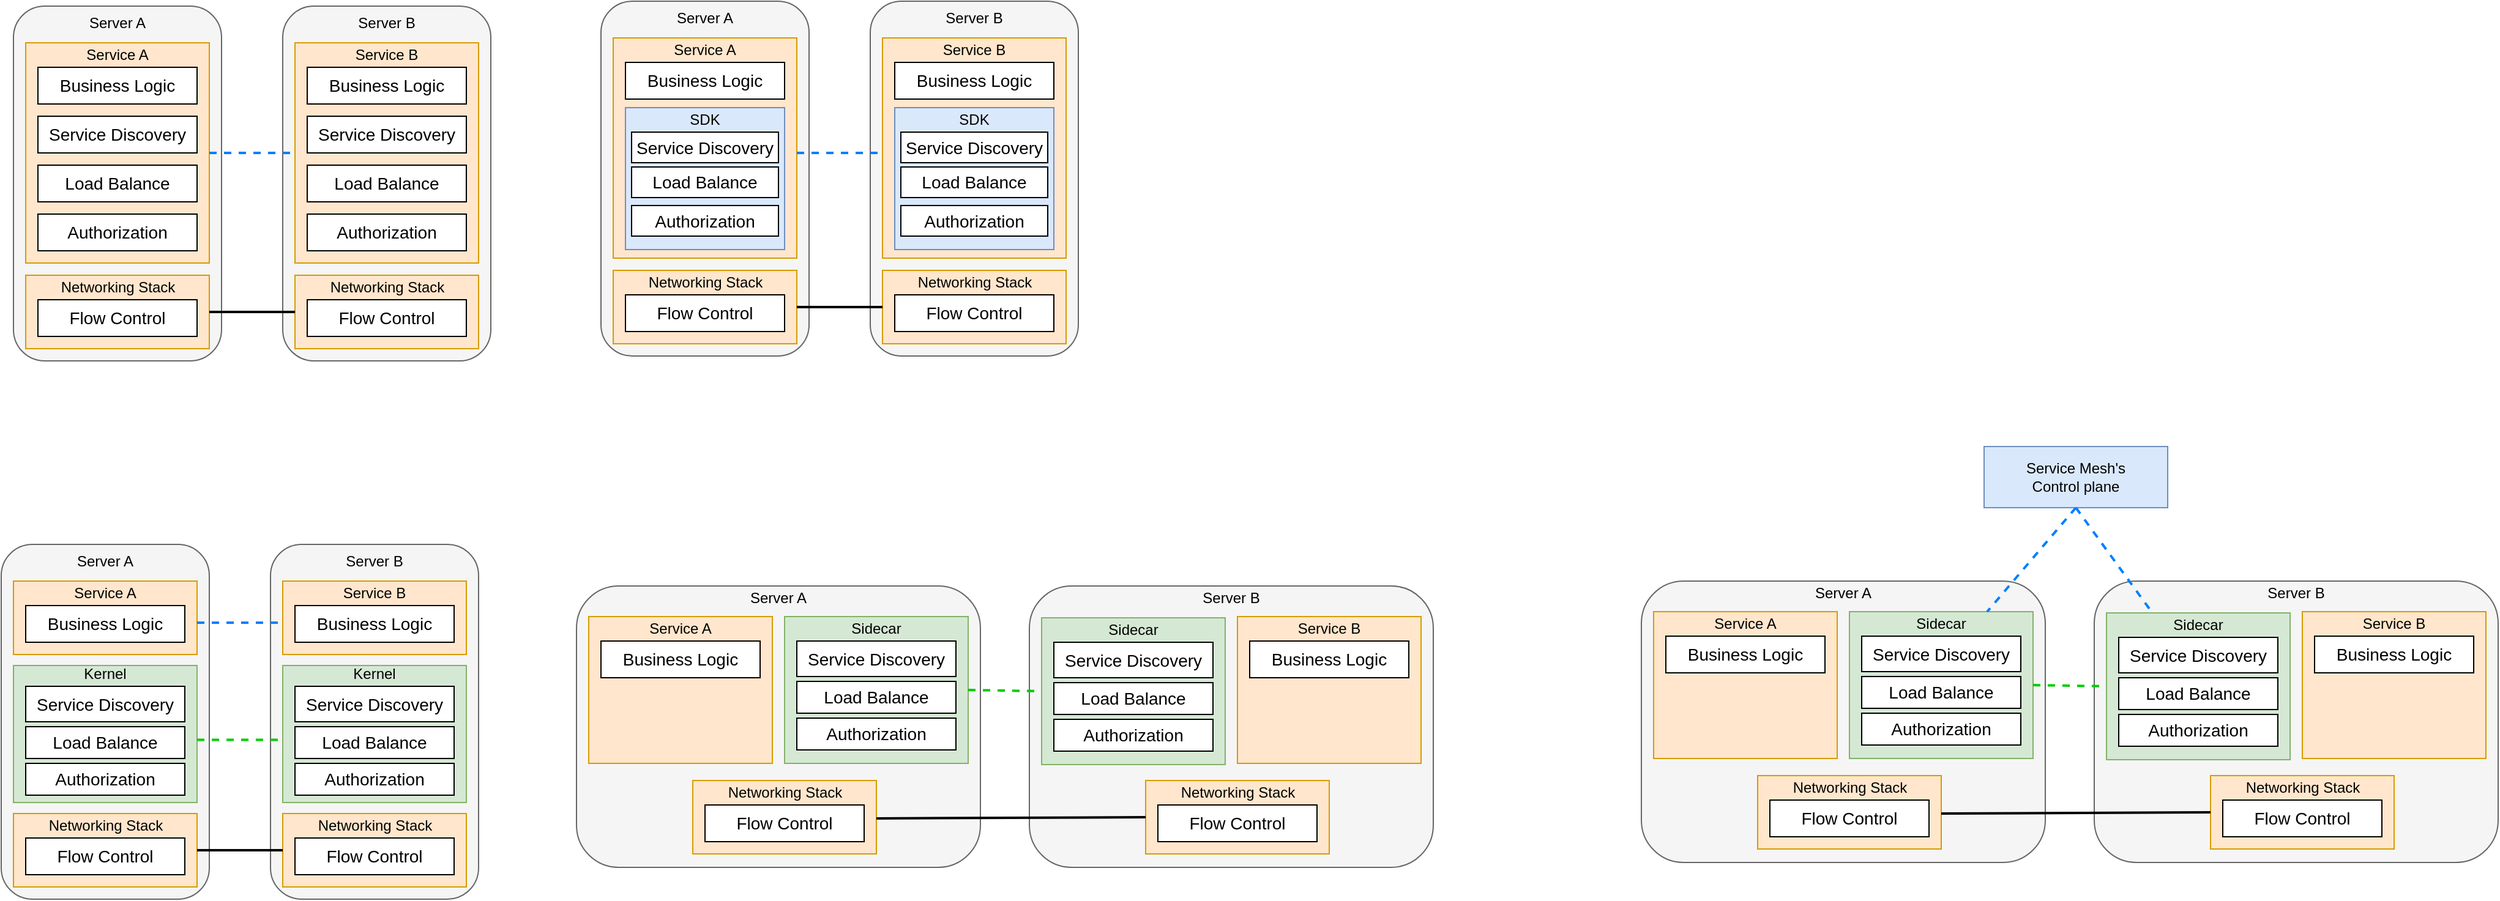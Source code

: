 <mxfile version="21.6.9" type="github" pages="6">
  <diagram name="Page-1" id="c9ccHwm3bKciFl91v9v1">
    <mxGraphModel dx="3457" dy="1917" grid="1" gridSize="10" guides="1" tooltips="1" connect="1" arrows="1" fold="1" page="1" pageScale="1" pageWidth="850" pageHeight="1100" math="0" shadow="0">
      <root>
        <mxCell id="0" />
        <mxCell id="1" parent="0" />
        <mxCell id="NYKCWLAR6BPWrgnIzsKz-20" value="" style="group" vertex="1" connectable="0" parent="1">
          <mxGeometry x="190" y="310" width="160" height="260" as="geometry" />
        </mxCell>
        <mxCell id="NYKCWLAR6BPWrgnIzsKz-2" value="" style="rounded=1;whiteSpace=wrap;html=1;fillColor=#f5f5f5;fontColor=#333333;strokeColor=#666666;glass=0;" vertex="1" parent="NYKCWLAR6BPWrgnIzsKz-20">
          <mxGeometry x="-10" y="-30" width="170" height="290" as="geometry" />
        </mxCell>
        <mxCell id="NYKCWLAR6BPWrgnIzsKz-7" value="" style="rounded=0;whiteSpace=wrap;html=1;fillColor=#ffe6cc;strokeColor=#d79b00;" vertex="1" parent="NYKCWLAR6BPWrgnIzsKz-20">
          <mxGeometry width="150" height="180" as="geometry" />
        </mxCell>
        <mxCell id="NYKCWLAR6BPWrgnIzsKz-3" value="&lt;font style=&quot;font-size: 14px;&quot;&gt;Business Logic&lt;/font&gt;" style="rounded=0;whiteSpace=wrap;html=1;" vertex="1" parent="NYKCWLAR6BPWrgnIzsKz-20">
          <mxGeometry x="10" y="20" width="130" height="30" as="geometry" />
        </mxCell>
        <mxCell id="NYKCWLAR6BPWrgnIzsKz-4" value="&lt;font style=&quot;font-size: 14px;&quot;&gt;Service Discovery&lt;/font&gt;" style="rounded=0;whiteSpace=wrap;html=1;" vertex="1" parent="NYKCWLAR6BPWrgnIzsKz-20">
          <mxGeometry x="10" y="60" width="130" height="30" as="geometry" />
        </mxCell>
        <mxCell id="NYKCWLAR6BPWrgnIzsKz-5" value="&lt;font style=&quot;font-size: 14px;&quot;&gt;Load Balance&lt;/font&gt;" style="rounded=0;whiteSpace=wrap;html=1;" vertex="1" parent="NYKCWLAR6BPWrgnIzsKz-20">
          <mxGeometry x="10" y="100" width="130" height="30" as="geometry" />
        </mxCell>
        <mxCell id="NYKCWLAR6BPWrgnIzsKz-6" value="&lt;font style=&quot;font-size: 14px;&quot;&gt;Authorization&lt;/font&gt;" style="rounded=0;whiteSpace=wrap;html=1;" vertex="1" parent="NYKCWLAR6BPWrgnIzsKz-20">
          <mxGeometry x="10" y="140" width="130" height="30" as="geometry" />
        </mxCell>
        <mxCell id="NYKCWLAR6BPWrgnIzsKz-8" value="Service A" style="text;html=1;strokeColor=none;fillColor=none;align=center;verticalAlign=middle;whiteSpace=wrap;rounded=0;" vertex="1" parent="NYKCWLAR6BPWrgnIzsKz-20">
          <mxGeometry x="45" width="60" height="20" as="geometry" />
        </mxCell>
        <mxCell id="NYKCWLAR6BPWrgnIzsKz-21" value="" style="group" vertex="1" connectable="0" parent="1">
          <mxGeometry x="190" y="500" width="150" height="60" as="geometry" />
        </mxCell>
        <mxCell id="NYKCWLAR6BPWrgnIzsKz-17" value="" style="rounded=0;whiteSpace=wrap;html=1;fillColor=#ffe6cc;strokeColor=#d79b00;" vertex="1" parent="NYKCWLAR6BPWrgnIzsKz-21">
          <mxGeometry width="150" height="60" as="geometry" />
        </mxCell>
        <mxCell id="NYKCWLAR6BPWrgnIzsKz-18" value="Networking Stack" style="text;html=1;strokeColor=none;fillColor=none;align=center;verticalAlign=middle;whiteSpace=wrap;rounded=0;" vertex="1" parent="NYKCWLAR6BPWrgnIzsKz-21">
          <mxGeometry x="22.5" width="105" height="20" as="geometry" />
        </mxCell>
        <mxCell id="NYKCWLAR6BPWrgnIzsKz-19" value="&lt;span style=&quot;font-size: 14px;&quot;&gt;Flow Control&lt;/span&gt;" style="rounded=0;whiteSpace=wrap;html=1;" vertex="1" parent="NYKCWLAR6BPWrgnIzsKz-21">
          <mxGeometry x="10" y="20" width="130" height="30" as="geometry" />
        </mxCell>
        <mxCell id="NYKCWLAR6BPWrgnIzsKz-23" value="Server A" style="text;html=1;strokeColor=none;fillColor=none;align=center;verticalAlign=middle;whiteSpace=wrap;rounded=0;" vertex="1" parent="1">
          <mxGeometry x="235" y="284" width="60" height="20" as="geometry" />
        </mxCell>
        <mxCell id="NYKCWLAR6BPWrgnIzsKz-26" value="" style="group" vertex="1" connectable="0" parent="1">
          <mxGeometry x="410" y="310" width="160" height="260" as="geometry" />
        </mxCell>
        <mxCell id="NYKCWLAR6BPWrgnIzsKz-27" value="" style="rounded=1;whiteSpace=wrap;html=1;fillColor=#f5f5f5;fontColor=#333333;strokeColor=#666666;glass=0;" vertex="1" parent="NYKCWLAR6BPWrgnIzsKz-26">
          <mxGeometry x="-10" y="-30" width="170" height="290" as="geometry" />
        </mxCell>
        <mxCell id="NYKCWLAR6BPWrgnIzsKz-28" value="" style="rounded=0;whiteSpace=wrap;html=1;fillColor=#ffe6cc;strokeColor=#d79b00;" vertex="1" parent="NYKCWLAR6BPWrgnIzsKz-26">
          <mxGeometry width="150" height="180" as="geometry" />
        </mxCell>
        <mxCell id="NYKCWLAR6BPWrgnIzsKz-29" value="&lt;font style=&quot;font-size: 14px;&quot;&gt;Business Logic&lt;/font&gt;" style="rounded=0;whiteSpace=wrap;html=1;" vertex="1" parent="NYKCWLAR6BPWrgnIzsKz-26">
          <mxGeometry x="10" y="20" width="130" height="30" as="geometry" />
        </mxCell>
        <mxCell id="NYKCWLAR6BPWrgnIzsKz-30" value="&lt;font style=&quot;font-size: 14px;&quot;&gt;Service Discovery&lt;/font&gt;" style="rounded=0;whiteSpace=wrap;html=1;" vertex="1" parent="NYKCWLAR6BPWrgnIzsKz-26">
          <mxGeometry x="10" y="60" width="130" height="30" as="geometry" />
        </mxCell>
        <mxCell id="NYKCWLAR6BPWrgnIzsKz-31" value="&lt;font style=&quot;font-size: 14px;&quot;&gt;Load Balance&lt;/font&gt;" style="rounded=0;whiteSpace=wrap;html=1;" vertex="1" parent="NYKCWLAR6BPWrgnIzsKz-26">
          <mxGeometry x="10" y="100" width="130" height="30" as="geometry" />
        </mxCell>
        <mxCell id="NYKCWLAR6BPWrgnIzsKz-32" value="&lt;font style=&quot;font-size: 14px;&quot;&gt;Authorization&lt;/font&gt;" style="rounded=0;whiteSpace=wrap;html=1;" vertex="1" parent="NYKCWLAR6BPWrgnIzsKz-26">
          <mxGeometry x="10" y="140" width="130" height="30" as="geometry" />
        </mxCell>
        <mxCell id="NYKCWLAR6BPWrgnIzsKz-33" value="Service B" style="text;html=1;strokeColor=none;fillColor=none;align=center;verticalAlign=middle;whiteSpace=wrap;rounded=0;" vertex="1" parent="NYKCWLAR6BPWrgnIzsKz-26">
          <mxGeometry x="45" width="60" height="20" as="geometry" />
        </mxCell>
        <mxCell id="NYKCWLAR6BPWrgnIzsKz-34" value="" style="group" vertex="1" connectable="0" parent="1">
          <mxGeometry x="410" y="500" width="150" height="60" as="geometry" />
        </mxCell>
        <mxCell id="NYKCWLAR6BPWrgnIzsKz-35" value="" style="rounded=0;whiteSpace=wrap;html=1;fillColor=#ffe6cc;strokeColor=#d79b00;" vertex="1" parent="NYKCWLAR6BPWrgnIzsKz-34">
          <mxGeometry width="150" height="60" as="geometry" />
        </mxCell>
        <mxCell id="NYKCWLAR6BPWrgnIzsKz-36" value="Networking Stack" style="text;html=1;strokeColor=none;fillColor=none;align=center;verticalAlign=middle;whiteSpace=wrap;rounded=0;" vertex="1" parent="NYKCWLAR6BPWrgnIzsKz-34">
          <mxGeometry x="22.5" width="105" height="20" as="geometry" />
        </mxCell>
        <mxCell id="NYKCWLAR6BPWrgnIzsKz-37" value="&lt;span style=&quot;font-size: 14px;&quot;&gt;Flow Control&lt;/span&gt;" style="rounded=0;whiteSpace=wrap;html=1;" vertex="1" parent="NYKCWLAR6BPWrgnIzsKz-34">
          <mxGeometry x="10" y="20" width="130" height="30" as="geometry" />
        </mxCell>
        <mxCell id="NYKCWLAR6BPWrgnIzsKz-38" value="Server B" style="text;html=1;strokeColor=none;fillColor=none;align=center;verticalAlign=middle;whiteSpace=wrap;rounded=0;" vertex="1" parent="1">
          <mxGeometry x="455" y="284" width="60" height="20" as="geometry" />
        </mxCell>
        <mxCell id="NYKCWLAR6BPWrgnIzsKz-40" value="" style="endArrow=none;html=1;rounded=0;entryX=0;entryY=0.5;entryDx=0;entryDy=0;strokeWidth=2;" edge="1" parent="1" target="NYKCWLAR6BPWrgnIzsKz-35">
          <mxGeometry width="50" height="50" relative="1" as="geometry">
            <mxPoint x="340" y="530" as="sourcePoint" />
            <mxPoint x="390" y="480" as="targetPoint" />
          </mxGeometry>
        </mxCell>
        <mxCell id="NYKCWLAR6BPWrgnIzsKz-41" value="" style="endArrow=none;dashed=1;html=1;rounded=0;entryX=0;entryY=0.5;entryDx=0;entryDy=0;exitX=1;exitY=0.5;exitDx=0;exitDy=0;strokeColor=#007FFF;strokeWidth=2;" edge="1" parent="1" source="NYKCWLAR6BPWrgnIzsKz-7" target="NYKCWLAR6BPWrgnIzsKz-28">
          <mxGeometry width="50" height="50" relative="1" as="geometry">
            <mxPoint x="340" y="420" as="sourcePoint" />
            <mxPoint x="390" y="370" as="targetPoint" />
          </mxGeometry>
        </mxCell>
        <mxCell id="NYKCWLAR6BPWrgnIzsKz-42" value="" style="group" vertex="1" connectable="0" parent="1">
          <mxGeometry x="670" y="306" width="160" height="260" as="geometry" />
        </mxCell>
        <mxCell id="NYKCWLAR6BPWrgnIzsKz-43" value="" style="rounded=1;whiteSpace=wrap;html=1;fillColor=#f5f5f5;fontColor=#333333;strokeColor=#666666;glass=0;" vertex="1" parent="NYKCWLAR6BPWrgnIzsKz-42">
          <mxGeometry x="-10" y="-30" width="170" height="290" as="geometry" />
        </mxCell>
        <mxCell id="NYKCWLAR6BPWrgnIzsKz-44" value="" style="rounded=0;whiteSpace=wrap;html=1;fillColor=#ffe6cc;strokeColor=#d79b00;" vertex="1" parent="NYKCWLAR6BPWrgnIzsKz-42">
          <mxGeometry width="150" height="180" as="geometry" />
        </mxCell>
        <mxCell id="NYKCWLAR6BPWrgnIzsKz-45" value="&lt;font style=&quot;font-size: 14px;&quot;&gt;Business Logic&lt;/font&gt;" style="rounded=0;whiteSpace=wrap;html=1;" vertex="1" parent="NYKCWLAR6BPWrgnIzsKz-42">
          <mxGeometry x="10" y="20" width="130" height="30" as="geometry" />
        </mxCell>
        <mxCell id="NYKCWLAR6BPWrgnIzsKz-49" value="Service A" style="text;html=1;strokeColor=none;fillColor=none;align=center;verticalAlign=middle;whiteSpace=wrap;rounded=0;" vertex="1" parent="NYKCWLAR6BPWrgnIzsKz-42">
          <mxGeometry x="45" width="60" height="20" as="geometry" />
        </mxCell>
        <mxCell id="NYKCWLAR6BPWrgnIzsKz-83" value="" style="rounded=0;whiteSpace=wrap;html=1;fillColor=#dae8fc;strokeColor=#6c8ebf;" vertex="1" parent="NYKCWLAR6BPWrgnIzsKz-42">
          <mxGeometry x="10" y="57" width="130" height="116" as="geometry" />
        </mxCell>
        <mxCell id="NYKCWLAR6BPWrgnIzsKz-72" value="SDK" style="text;html=1;strokeColor=none;fillColor=none;align=center;verticalAlign=middle;whiteSpace=wrap;rounded=0;" vertex="1" parent="NYKCWLAR6BPWrgnIzsKz-42">
          <mxGeometry x="45" y="57" width="60" height="20" as="geometry" />
        </mxCell>
        <mxCell id="NYKCWLAR6BPWrgnIzsKz-46" value="&lt;font style=&quot;font-size: 14px;&quot;&gt;Service Discovery&lt;/font&gt;" style="rounded=0;whiteSpace=wrap;html=1;" vertex="1" parent="NYKCWLAR6BPWrgnIzsKz-42">
          <mxGeometry x="15" y="77" width="120" height="25" as="geometry" />
        </mxCell>
        <mxCell id="NYKCWLAR6BPWrgnIzsKz-84" value="&lt;font style=&quot;font-size: 14px;&quot;&gt;Load Balance&lt;/font&gt;" style="rounded=0;whiteSpace=wrap;html=1;" vertex="1" parent="NYKCWLAR6BPWrgnIzsKz-42">
          <mxGeometry x="15" y="105.5" width="120" height="25" as="geometry" />
        </mxCell>
        <mxCell id="NYKCWLAR6BPWrgnIzsKz-85" value="&lt;font style=&quot;font-size: 14px;&quot;&gt;Authorization&lt;/font&gt;" style="rounded=0;whiteSpace=wrap;html=1;" vertex="1" parent="NYKCWLAR6BPWrgnIzsKz-42">
          <mxGeometry x="15" y="137" width="120" height="25" as="geometry" />
        </mxCell>
        <mxCell id="NYKCWLAR6BPWrgnIzsKz-50" value="" style="group" vertex="1" connectable="0" parent="1">
          <mxGeometry x="670" y="496" width="150" height="60" as="geometry" />
        </mxCell>
        <mxCell id="NYKCWLAR6BPWrgnIzsKz-51" value="" style="rounded=0;whiteSpace=wrap;html=1;fillColor=#ffe6cc;strokeColor=#d79b00;" vertex="1" parent="NYKCWLAR6BPWrgnIzsKz-50">
          <mxGeometry width="150" height="60" as="geometry" />
        </mxCell>
        <mxCell id="NYKCWLAR6BPWrgnIzsKz-52" value="Networking Stack" style="text;html=1;strokeColor=none;fillColor=none;align=center;verticalAlign=middle;whiteSpace=wrap;rounded=0;" vertex="1" parent="NYKCWLAR6BPWrgnIzsKz-50">
          <mxGeometry x="22.5" width="105" height="20" as="geometry" />
        </mxCell>
        <mxCell id="NYKCWLAR6BPWrgnIzsKz-53" value="&lt;span style=&quot;font-size: 14px;&quot;&gt;Flow Control&lt;/span&gt;" style="rounded=0;whiteSpace=wrap;html=1;" vertex="1" parent="NYKCWLAR6BPWrgnIzsKz-50">
          <mxGeometry x="10" y="20" width="130" height="30" as="geometry" />
        </mxCell>
        <mxCell id="NYKCWLAR6BPWrgnIzsKz-54" value="Server A" style="text;html=1;strokeColor=none;fillColor=none;align=center;verticalAlign=middle;whiteSpace=wrap;rounded=0;" vertex="1" parent="1">
          <mxGeometry x="715" y="280" width="60" height="20" as="geometry" />
        </mxCell>
        <mxCell id="NYKCWLAR6BPWrgnIzsKz-55" value="" style="group" vertex="1" connectable="0" parent="1">
          <mxGeometry x="890" y="306" width="160" height="260" as="geometry" />
        </mxCell>
        <mxCell id="NYKCWLAR6BPWrgnIzsKz-56" value="" style="rounded=1;whiteSpace=wrap;html=1;fillColor=#f5f5f5;fontColor=#333333;strokeColor=#666666;glass=0;" vertex="1" parent="NYKCWLAR6BPWrgnIzsKz-55">
          <mxGeometry x="-10" y="-30" width="170" height="290" as="geometry" />
        </mxCell>
        <mxCell id="NYKCWLAR6BPWrgnIzsKz-57" value="" style="rounded=0;whiteSpace=wrap;html=1;fillColor=#ffe6cc;strokeColor=#d79b00;" vertex="1" parent="NYKCWLAR6BPWrgnIzsKz-55">
          <mxGeometry width="150" height="180" as="geometry" />
        </mxCell>
        <mxCell id="NYKCWLAR6BPWrgnIzsKz-58" value="&lt;font style=&quot;font-size: 14px;&quot;&gt;Business Logic&lt;/font&gt;" style="rounded=0;whiteSpace=wrap;html=1;" vertex="1" parent="NYKCWLAR6BPWrgnIzsKz-55">
          <mxGeometry x="10" y="20" width="130" height="30" as="geometry" />
        </mxCell>
        <mxCell id="NYKCWLAR6BPWrgnIzsKz-62" value="Service B" style="text;html=1;strokeColor=none;fillColor=none;align=center;verticalAlign=middle;whiteSpace=wrap;rounded=0;" vertex="1" parent="NYKCWLAR6BPWrgnIzsKz-55">
          <mxGeometry x="45" width="60" height="20" as="geometry" />
        </mxCell>
        <mxCell id="NYKCWLAR6BPWrgnIzsKz-86" value="" style="rounded=0;whiteSpace=wrap;html=1;fillColor=#dae8fc;strokeColor=#6c8ebf;" vertex="1" parent="NYKCWLAR6BPWrgnIzsKz-55">
          <mxGeometry x="10" y="57" width="130" height="116" as="geometry" />
        </mxCell>
        <mxCell id="NYKCWLAR6BPWrgnIzsKz-87" value="SDK" style="text;html=1;strokeColor=none;fillColor=none;align=center;verticalAlign=middle;whiteSpace=wrap;rounded=0;" vertex="1" parent="NYKCWLAR6BPWrgnIzsKz-55">
          <mxGeometry x="45" y="57" width="60" height="20" as="geometry" />
        </mxCell>
        <mxCell id="NYKCWLAR6BPWrgnIzsKz-88" value="&lt;font style=&quot;font-size: 14px;&quot;&gt;Service Discovery&lt;/font&gt;" style="rounded=0;whiteSpace=wrap;html=1;" vertex="1" parent="NYKCWLAR6BPWrgnIzsKz-55">
          <mxGeometry x="15" y="77" width="120" height="25" as="geometry" />
        </mxCell>
        <mxCell id="NYKCWLAR6BPWrgnIzsKz-89" value="&lt;font style=&quot;font-size: 14px;&quot;&gt;Load Balance&lt;/font&gt;" style="rounded=0;whiteSpace=wrap;html=1;" vertex="1" parent="NYKCWLAR6BPWrgnIzsKz-55">
          <mxGeometry x="15" y="105.5" width="120" height="25" as="geometry" />
        </mxCell>
        <mxCell id="NYKCWLAR6BPWrgnIzsKz-90" value="&lt;font style=&quot;font-size: 14px;&quot;&gt;Authorization&lt;/font&gt;" style="rounded=0;whiteSpace=wrap;html=1;" vertex="1" parent="NYKCWLAR6BPWrgnIzsKz-55">
          <mxGeometry x="15" y="137" width="120" height="25" as="geometry" />
        </mxCell>
        <mxCell id="NYKCWLAR6BPWrgnIzsKz-63" value="" style="group" vertex="1" connectable="0" parent="1">
          <mxGeometry x="890" y="496" width="150" height="60" as="geometry" />
        </mxCell>
        <mxCell id="NYKCWLAR6BPWrgnIzsKz-64" value="" style="rounded=0;whiteSpace=wrap;html=1;fillColor=#ffe6cc;strokeColor=#d79b00;" vertex="1" parent="NYKCWLAR6BPWrgnIzsKz-63">
          <mxGeometry width="150" height="60" as="geometry" />
        </mxCell>
        <mxCell id="NYKCWLAR6BPWrgnIzsKz-65" value="Networking Stack" style="text;html=1;strokeColor=none;fillColor=none;align=center;verticalAlign=middle;whiteSpace=wrap;rounded=0;" vertex="1" parent="NYKCWLAR6BPWrgnIzsKz-63">
          <mxGeometry x="22.5" width="105" height="20" as="geometry" />
        </mxCell>
        <mxCell id="NYKCWLAR6BPWrgnIzsKz-66" value="&lt;span style=&quot;font-size: 14px;&quot;&gt;Flow Control&lt;/span&gt;" style="rounded=0;whiteSpace=wrap;html=1;" vertex="1" parent="NYKCWLAR6BPWrgnIzsKz-63">
          <mxGeometry x="10" y="20" width="130" height="30" as="geometry" />
        </mxCell>
        <mxCell id="NYKCWLAR6BPWrgnIzsKz-67" value="Server B" style="text;html=1;strokeColor=none;fillColor=none;align=center;verticalAlign=middle;whiteSpace=wrap;rounded=0;" vertex="1" parent="1">
          <mxGeometry x="935" y="280" width="60" height="20" as="geometry" />
        </mxCell>
        <mxCell id="NYKCWLAR6BPWrgnIzsKz-68" value="" style="endArrow=none;html=1;rounded=0;entryX=0;entryY=0.5;entryDx=0;entryDy=0;strokeWidth=2;" edge="1" parent="1" target="NYKCWLAR6BPWrgnIzsKz-64">
          <mxGeometry width="50" height="50" relative="1" as="geometry">
            <mxPoint x="820" y="526" as="sourcePoint" />
            <mxPoint x="870" y="476" as="targetPoint" />
          </mxGeometry>
        </mxCell>
        <mxCell id="NYKCWLAR6BPWrgnIzsKz-91" value="" style="endArrow=none;dashed=1;html=1;rounded=0;entryX=0;entryY=0.5;entryDx=0;entryDy=0;exitX=1;exitY=0.5;exitDx=0;exitDy=0;strokeColor=#007FFF;strokeWidth=2;" edge="1" parent="1">
          <mxGeometry width="50" height="50" relative="1" as="geometry">
            <mxPoint x="820" y="400" as="sourcePoint" />
            <mxPoint x="890" y="400" as="targetPoint" />
          </mxGeometry>
        </mxCell>
        <mxCell id="NYKCWLAR6BPWrgnIzsKz-92" value="" style="group" vertex="1" connectable="0" parent="1">
          <mxGeometry x="180" y="750" width="160" height="260" as="geometry" />
        </mxCell>
        <mxCell id="NYKCWLAR6BPWrgnIzsKz-93" value="" style="rounded=1;whiteSpace=wrap;html=1;fillColor=#f5f5f5;fontColor=#333333;strokeColor=#666666;glass=0;" vertex="1" parent="NYKCWLAR6BPWrgnIzsKz-92">
          <mxGeometry x="-10" y="-30" width="170" height="290" as="geometry" />
        </mxCell>
        <mxCell id="NYKCWLAR6BPWrgnIzsKz-94" value="" style="rounded=0;whiteSpace=wrap;html=1;fillColor=#ffe6cc;strokeColor=#d79b00;" vertex="1" parent="NYKCWLAR6BPWrgnIzsKz-92">
          <mxGeometry width="150" height="60" as="geometry" />
        </mxCell>
        <mxCell id="NYKCWLAR6BPWrgnIzsKz-95" value="&lt;font style=&quot;font-size: 14px;&quot;&gt;Business Logic&lt;/font&gt;" style="rounded=0;whiteSpace=wrap;html=1;" vertex="1" parent="NYKCWLAR6BPWrgnIzsKz-92">
          <mxGeometry x="10" y="20" width="130" height="30" as="geometry" />
        </mxCell>
        <mxCell id="NYKCWLAR6BPWrgnIzsKz-96" value="Service A" style="text;html=1;strokeColor=none;fillColor=none;align=center;verticalAlign=middle;whiteSpace=wrap;rounded=0;" vertex="1" parent="NYKCWLAR6BPWrgnIzsKz-92">
          <mxGeometry x="45" width="60" height="20" as="geometry" />
        </mxCell>
        <mxCell id="NYKCWLAR6BPWrgnIzsKz-124" value="" style="rounded=0;whiteSpace=wrap;html=1;fillColor=#d5e8d4;strokeColor=#82b366;" vertex="1" parent="NYKCWLAR6BPWrgnIzsKz-92">
          <mxGeometry y="69" width="150" height="112" as="geometry" />
        </mxCell>
        <mxCell id="NYKCWLAR6BPWrgnIzsKz-126" value="Kernel" style="text;html=1;strokeColor=none;fillColor=none;align=center;verticalAlign=middle;whiteSpace=wrap;rounded=0;" vertex="1" parent="NYKCWLAR6BPWrgnIzsKz-92">
          <mxGeometry x="45" y="65" width="60" height="21" as="geometry" />
        </mxCell>
        <mxCell id="NYKCWLAR6BPWrgnIzsKz-127" value="&lt;font style=&quot;font-size: 14px;&quot;&gt;Service Discovery&lt;/font&gt;" style="rounded=0;whiteSpace=wrap;html=1;" vertex="1" parent="NYKCWLAR6BPWrgnIzsKz-92">
          <mxGeometry x="10" y="86" width="130" height="29" as="geometry" />
        </mxCell>
        <mxCell id="NYKCWLAR6BPWrgnIzsKz-128" value="&lt;font style=&quot;font-size: 14px;&quot;&gt;Load Balance&lt;/font&gt;" style="rounded=0;whiteSpace=wrap;html=1;" vertex="1" parent="NYKCWLAR6BPWrgnIzsKz-92">
          <mxGeometry x="10" y="119" width="130" height="26" as="geometry" />
        </mxCell>
        <mxCell id="NYKCWLAR6BPWrgnIzsKz-129" value="&lt;font style=&quot;font-size: 14px;&quot;&gt;Authorization&lt;/font&gt;" style="rounded=0;whiteSpace=wrap;html=1;" vertex="1" parent="NYKCWLAR6BPWrgnIzsKz-92">
          <mxGeometry x="10" y="149" width="130" height="26" as="geometry" />
        </mxCell>
        <mxCell id="NYKCWLAR6BPWrgnIzsKz-102" value="" style="group" vertex="1" connectable="0" parent="1">
          <mxGeometry x="180" y="940" width="150" height="60" as="geometry" />
        </mxCell>
        <mxCell id="NYKCWLAR6BPWrgnIzsKz-103" value="" style="rounded=0;whiteSpace=wrap;html=1;fillColor=#ffe6cc;strokeColor=#d79b00;" vertex="1" parent="NYKCWLAR6BPWrgnIzsKz-102">
          <mxGeometry width="150" height="60" as="geometry" />
        </mxCell>
        <mxCell id="NYKCWLAR6BPWrgnIzsKz-104" value="Networking Stack" style="text;html=1;strokeColor=none;fillColor=none;align=center;verticalAlign=middle;whiteSpace=wrap;rounded=0;" vertex="1" parent="NYKCWLAR6BPWrgnIzsKz-102">
          <mxGeometry x="22.5" width="105" height="20" as="geometry" />
        </mxCell>
        <mxCell id="NYKCWLAR6BPWrgnIzsKz-105" value="&lt;span style=&quot;font-size: 14px;&quot;&gt;Flow Control&lt;/span&gt;" style="rounded=0;whiteSpace=wrap;html=1;" vertex="1" parent="NYKCWLAR6BPWrgnIzsKz-102">
          <mxGeometry x="10" y="20" width="130" height="30" as="geometry" />
        </mxCell>
        <mxCell id="NYKCWLAR6BPWrgnIzsKz-106" value="Server A" style="text;html=1;strokeColor=none;fillColor=none;align=center;verticalAlign=middle;whiteSpace=wrap;rounded=0;" vertex="1" parent="1">
          <mxGeometry x="225" y="724" width="60" height="20" as="geometry" />
        </mxCell>
        <mxCell id="NYKCWLAR6BPWrgnIzsKz-107" value="" style="group" vertex="1" connectable="0" parent="1">
          <mxGeometry x="400" y="750" width="160" height="260" as="geometry" />
        </mxCell>
        <mxCell id="NYKCWLAR6BPWrgnIzsKz-108" value="" style="rounded=1;whiteSpace=wrap;html=1;fillColor=#f5f5f5;fontColor=#333333;strokeColor=#666666;glass=0;" vertex="1" parent="NYKCWLAR6BPWrgnIzsKz-107">
          <mxGeometry x="-10" y="-30" width="170" height="290" as="geometry" />
        </mxCell>
        <mxCell id="NYKCWLAR6BPWrgnIzsKz-109" value="" style="rounded=0;whiteSpace=wrap;html=1;fillColor=#ffe6cc;strokeColor=#d79b00;" vertex="1" parent="NYKCWLAR6BPWrgnIzsKz-107">
          <mxGeometry width="150" height="60" as="geometry" />
        </mxCell>
        <mxCell id="NYKCWLAR6BPWrgnIzsKz-110" value="&lt;font style=&quot;font-size: 14px;&quot;&gt;Business Logic&lt;/font&gt;" style="rounded=0;whiteSpace=wrap;html=1;" vertex="1" parent="NYKCWLAR6BPWrgnIzsKz-107">
          <mxGeometry x="10" y="20" width="130" height="30" as="geometry" />
        </mxCell>
        <mxCell id="NYKCWLAR6BPWrgnIzsKz-111" value="Service B" style="text;html=1;strokeColor=none;fillColor=none;align=center;verticalAlign=middle;whiteSpace=wrap;rounded=0;" vertex="1" parent="NYKCWLAR6BPWrgnIzsKz-107">
          <mxGeometry x="45" width="60" height="20" as="geometry" />
        </mxCell>
        <mxCell id="NYKCWLAR6BPWrgnIzsKz-130" value="" style="rounded=0;whiteSpace=wrap;html=1;fillColor=#d5e8d4;strokeColor=#82b366;" vertex="1" parent="NYKCWLAR6BPWrgnIzsKz-107">
          <mxGeometry y="69" width="150" height="112" as="geometry" />
        </mxCell>
        <mxCell id="NYKCWLAR6BPWrgnIzsKz-131" value="Kernel" style="text;html=1;strokeColor=none;fillColor=none;align=center;verticalAlign=middle;whiteSpace=wrap;rounded=0;" vertex="1" parent="NYKCWLAR6BPWrgnIzsKz-107">
          <mxGeometry x="45" y="65" width="60" height="21" as="geometry" />
        </mxCell>
        <mxCell id="NYKCWLAR6BPWrgnIzsKz-132" value="&lt;font style=&quot;font-size: 14px;&quot;&gt;Service Discovery&lt;/font&gt;" style="rounded=0;whiteSpace=wrap;html=1;" vertex="1" parent="NYKCWLAR6BPWrgnIzsKz-107">
          <mxGeometry x="10" y="86" width="130" height="29" as="geometry" />
        </mxCell>
        <mxCell id="NYKCWLAR6BPWrgnIzsKz-133" value="&lt;font style=&quot;font-size: 14px;&quot;&gt;Load Balance&lt;/font&gt;" style="rounded=0;whiteSpace=wrap;html=1;" vertex="1" parent="NYKCWLAR6BPWrgnIzsKz-107">
          <mxGeometry x="10" y="119" width="130" height="26" as="geometry" />
        </mxCell>
        <mxCell id="NYKCWLAR6BPWrgnIzsKz-134" value="&lt;font style=&quot;font-size: 14px;&quot;&gt;Authorization&lt;/font&gt;" style="rounded=0;whiteSpace=wrap;html=1;" vertex="1" parent="NYKCWLAR6BPWrgnIzsKz-107">
          <mxGeometry x="10" y="149" width="130" height="26" as="geometry" />
        </mxCell>
        <mxCell id="NYKCWLAR6BPWrgnIzsKz-117" value="" style="group" vertex="1" connectable="0" parent="1">
          <mxGeometry x="400" y="940" width="150" height="60" as="geometry" />
        </mxCell>
        <mxCell id="NYKCWLAR6BPWrgnIzsKz-118" value="" style="rounded=0;whiteSpace=wrap;html=1;fillColor=#ffe6cc;strokeColor=#d79b00;" vertex="1" parent="NYKCWLAR6BPWrgnIzsKz-117">
          <mxGeometry width="150" height="60" as="geometry" />
        </mxCell>
        <mxCell id="NYKCWLAR6BPWrgnIzsKz-119" value="Networking Stack" style="text;html=1;strokeColor=none;fillColor=none;align=center;verticalAlign=middle;whiteSpace=wrap;rounded=0;" vertex="1" parent="NYKCWLAR6BPWrgnIzsKz-117">
          <mxGeometry x="22.5" width="105" height="20" as="geometry" />
        </mxCell>
        <mxCell id="NYKCWLAR6BPWrgnIzsKz-120" value="&lt;span style=&quot;font-size: 14px;&quot;&gt;Flow Control&lt;/span&gt;" style="rounded=0;whiteSpace=wrap;html=1;" vertex="1" parent="NYKCWLAR6BPWrgnIzsKz-117">
          <mxGeometry x="10" y="20" width="130" height="30" as="geometry" />
        </mxCell>
        <mxCell id="NYKCWLAR6BPWrgnIzsKz-121" value="Server B" style="text;html=1;strokeColor=none;fillColor=none;align=center;verticalAlign=middle;whiteSpace=wrap;rounded=0;" vertex="1" parent="1">
          <mxGeometry x="445" y="724" width="60" height="20" as="geometry" />
        </mxCell>
        <mxCell id="NYKCWLAR6BPWrgnIzsKz-122" value="" style="endArrow=none;html=1;rounded=0;entryX=0;entryY=0.5;entryDx=0;entryDy=0;strokeWidth=2;" edge="1" parent="1" target="NYKCWLAR6BPWrgnIzsKz-118">
          <mxGeometry width="50" height="50" relative="1" as="geometry">
            <mxPoint x="330" y="970" as="sourcePoint" />
            <mxPoint x="380" y="920" as="targetPoint" />
          </mxGeometry>
        </mxCell>
        <mxCell id="NYKCWLAR6BPWrgnIzsKz-135" value="" style="endArrow=none;dashed=1;html=1;rounded=0;entryX=0;entryY=0.5;entryDx=0;entryDy=0;exitX=1;exitY=0.5;exitDx=0;exitDy=0;strokeColor=#007FFF;strokeWidth=2;" edge="1" parent="1">
          <mxGeometry width="50" height="50" relative="1" as="geometry">
            <mxPoint x="330" y="784" as="sourcePoint" />
            <mxPoint x="400" y="784" as="targetPoint" />
          </mxGeometry>
        </mxCell>
        <mxCell id="NYKCWLAR6BPWrgnIzsKz-136" value="" style="endArrow=none;dashed=1;html=1;rounded=0;entryX=0;entryY=0.5;entryDx=0;entryDy=0;exitX=1;exitY=0.5;exitDx=0;exitDy=0;strokeColor=#00CC00;strokeWidth=2;" edge="1" parent="1">
          <mxGeometry width="50" height="50" relative="1" as="geometry">
            <mxPoint x="330" y="879.77" as="sourcePoint" />
            <mxPoint x="400" y="879.77" as="targetPoint" />
          </mxGeometry>
        </mxCell>
        <mxCell id="NYKCWLAR6BPWrgnIzsKz-138" value="" style="rounded=1;whiteSpace=wrap;html=1;fillColor=#f5f5f5;fontColor=#333333;strokeColor=#666666;glass=0;" vertex="1" parent="1">
          <mxGeometry x="640" y="754" width="330" height="230" as="geometry" />
        </mxCell>
        <mxCell id="NYKCWLAR6BPWrgnIzsKz-139" value="" style="rounded=0;whiteSpace=wrap;html=1;fillColor=#ffe6cc;strokeColor=#d79b00;" vertex="1" parent="1">
          <mxGeometry x="650" y="779" width="150" height="120" as="geometry" />
        </mxCell>
        <mxCell id="NYKCWLAR6BPWrgnIzsKz-140" value="&lt;font style=&quot;font-size: 14px;&quot;&gt;Business Logic&lt;/font&gt;" style="rounded=0;whiteSpace=wrap;html=1;" vertex="1" parent="1">
          <mxGeometry x="660" y="799" width="130" height="30" as="geometry" />
        </mxCell>
        <mxCell id="NYKCWLAR6BPWrgnIzsKz-141" value="Service A" style="text;html=1;strokeColor=none;fillColor=none;align=center;verticalAlign=middle;whiteSpace=wrap;rounded=0;" vertex="1" parent="1">
          <mxGeometry x="695" y="779" width="60" height="20" as="geometry" />
        </mxCell>
        <mxCell id="NYKCWLAR6BPWrgnIzsKz-142" value="" style="rounded=0;whiteSpace=wrap;html=1;fillColor=#d5e8d4;strokeColor=#82b366;" vertex="1" parent="1">
          <mxGeometry x="810" y="779" width="150" height="120" as="geometry" />
        </mxCell>
        <mxCell id="NYKCWLAR6BPWrgnIzsKz-143" value="Sidecar" style="text;html=1;strokeColor=none;fillColor=none;align=center;verticalAlign=middle;whiteSpace=wrap;rounded=0;" vertex="1" parent="1">
          <mxGeometry x="855" y="778" width="60" height="21" as="geometry" />
        </mxCell>
        <mxCell id="NYKCWLAR6BPWrgnIzsKz-144" value="&lt;font style=&quot;font-size: 14px;&quot;&gt;Service Discovery&lt;/font&gt;" style="rounded=0;whiteSpace=wrap;html=1;" vertex="1" parent="1">
          <mxGeometry x="820" y="799" width="130" height="29" as="geometry" />
        </mxCell>
        <mxCell id="NYKCWLAR6BPWrgnIzsKz-145" value="&lt;font style=&quot;font-size: 14px;&quot;&gt;Load Balance&lt;/font&gt;" style="rounded=0;whiteSpace=wrap;html=1;" vertex="1" parent="1">
          <mxGeometry x="820" y="832" width="130" height="26" as="geometry" />
        </mxCell>
        <mxCell id="NYKCWLAR6BPWrgnIzsKz-146" value="&lt;font style=&quot;font-size: 14px;&quot;&gt;Authorization&lt;/font&gt;" style="rounded=0;whiteSpace=wrap;html=1;" vertex="1" parent="1">
          <mxGeometry x="820" y="862" width="130" height="26" as="geometry" />
        </mxCell>
        <mxCell id="NYKCWLAR6BPWrgnIzsKz-147" value="" style="group" vertex="1" connectable="0" parent="1">
          <mxGeometry x="735" y="913" width="150" height="60" as="geometry" />
        </mxCell>
        <mxCell id="NYKCWLAR6BPWrgnIzsKz-148" value="" style="rounded=0;whiteSpace=wrap;html=1;fillColor=#ffe6cc;strokeColor=#d79b00;" vertex="1" parent="NYKCWLAR6BPWrgnIzsKz-147">
          <mxGeometry width="150" height="60" as="geometry" />
        </mxCell>
        <mxCell id="NYKCWLAR6BPWrgnIzsKz-149" value="Networking Stack" style="text;html=1;strokeColor=none;fillColor=none;align=center;verticalAlign=middle;whiteSpace=wrap;rounded=0;" vertex="1" parent="NYKCWLAR6BPWrgnIzsKz-147">
          <mxGeometry x="22.5" width="105" height="20" as="geometry" />
        </mxCell>
        <mxCell id="NYKCWLAR6BPWrgnIzsKz-150" value="&lt;span style=&quot;font-size: 14px;&quot;&gt;Flow Control&lt;/span&gt;" style="rounded=0;whiteSpace=wrap;html=1;" vertex="1" parent="NYKCWLAR6BPWrgnIzsKz-147">
          <mxGeometry x="10" y="20" width="130" height="30" as="geometry" />
        </mxCell>
        <mxCell id="NYKCWLAR6BPWrgnIzsKz-151" value="Server A" style="text;html=1;strokeColor=none;fillColor=none;align=center;verticalAlign=middle;whiteSpace=wrap;rounded=0;" vertex="1" parent="1">
          <mxGeometry x="775" y="754" width="60" height="20" as="geometry" />
        </mxCell>
        <mxCell id="NYKCWLAR6BPWrgnIzsKz-170" value="" style="rounded=1;whiteSpace=wrap;html=1;fillColor=#f5f5f5;fontColor=#333333;strokeColor=#666666;glass=0;" vertex="1" parent="1">
          <mxGeometry x="1010" y="754" width="330" height="230" as="geometry" />
        </mxCell>
        <mxCell id="NYKCWLAR6BPWrgnIzsKz-171" value="" style="rounded=0;whiteSpace=wrap;html=1;fillColor=#ffe6cc;strokeColor=#d79b00;" vertex="1" parent="1">
          <mxGeometry x="1180" y="779" width="150" height="120" as="geometry" />
        </mxCell>
        <mxCell id="NYKCWLAR6BPWrgnIzsKz-172" value="&lt;font style=&quot;font-size: 14px;&quot;&gt;Business Logic&lt;/font&gt;" style="rounded=0;whiteSpace=wrap;html=1;" vertex="1" parent="1">
          <mxGeometry x="1190" y="799" width="130" height="30" as="geometry" />
        </mxCell>
        <mxCell id="NYKCWLAR6BPWrgnIzsKz-173" value="Service B" style="text;html=1;strokeColor=none;fillColor=none;align=center;verticalAlign=middle;whiteSpace=wrap;rounded=0;" vertex="1" parent="1">
          <mxGeometry x="1225" y="779" width="60" height="20" as="geometry" />
        </mxCell>
        <mxCell id="NYKCWLAR6BPWrgnIzsKz-174" value="" style="rounded=0;whiteSpace=wrap;html=1;fillColor=#d5e8d4;strokeColor=#82b366;" vertex="1" parent="1">
          <mxGeometry x="1020" y="780" width="150" height="120" as="geometry" />
        </mxCell>
        <mxCell id="NYKCWLAR6BPWrgnIzsKz-175" value="Sidecar" style="text;html=1;strokeColor=none;fillColor=none;align=center;verticalAlign=middle;whiteSpace=wrap;rounded=0;" vertex="1" parent="1">
          <mxGeometry x="1065" y="779" width="60" height="21" as="geometry" />
        </mxCell>
        <mxCell id="NYKCWLAR6BPWrgnIzsKz-176" value="&lt;font style=&quot;font-size: 14px;&quot;&gt;Service Discovery&lt;/font&gt;" style="rounded=0;whiteSpace=wrap;html=1;" vertex="1" parent="1">
          <mxGeometry x="1030" y="800" width="130" height="29" as="geometry" />
        </mxCell>
        <mxCell id="NYKCWLAR6BPWrgnIzsKz-177" value="&lt;font style=&quot;font-size: 14px;&quot;&gt;Load Balance&lt;/font&gt;" style="rounded=0;whiteSpace=wrap;html=1;" vertex="1" parent="1">
          <mxGeometry x="1030" y="833" width="130" height="26" as="geometry" />
        </mxCell>
        <mxCell id="NYKCWLAR6BPWrgnIzsKz-178" value="&lt;font style=&quot;font-size: 14px;&quot;&gt;Authorization&lt;/font&gt;" style="rounded=0;whiteSpace=wrap;html=1;" vertex="1" parent="1">
          <mxGeometry x="1030" y="863" width="130" height="26" as="geometry" />
        </mxCell>
        <mxCell id="NYKCWLAR6BPWrgnIzsKz-179" value="" style="group" vertex="1" connectable="0" parent="1">
          <mxGeometry x="1105" y="913" width="150" height="60" as="geometry" />
        </mxCell>
        <mxCell id="NYKCWLAR6BPWrgnIzsKz-180" value="" style="rounded=0;whiteSpace=wrap;html=1;fillColor=#ffe6cc;strokeColor=#d79b00;" vertex="1" parent="NYKCWLAR6BPWrgnIzsKz-179">
          <mxGeometry width="150" height="60" as="geometry" />
        </mxCell>
        <mxCell id="NYKCWLAR6BPWrgnIzsKz-181" value="Networking Stack" style="text;html=1;strokeColor=none;fillColor=none;align=center;verticalAlign=middle;whiteSpace=wrap;rounded=0;" vertex="1" parent="NYKCWLAR6BPWrgnIzsKz-179">
          <mxGeometry x="22.5" width="105" height="20" as="geometry" />
        </mxCell>
        <mxCell id="NYKCWLAR6BPWrgnIzsKz-182" value="&lt;span style=&quot;font-size: 14px;&quot;&gt;Flow Control&lt;/span&gt;" style="rounded=0;whiteSpace=wrap;html=1;" vertex="1" parent="NYKCWLAR6BPWrgnIzsKz-179">
          <mxGeometry x="10" y="20" width="130" height="30" as="geometry" />
        </mxCell>
        <mxCell id="NYKCWLAR6BPWrgnIzsKz-183" value="Server B" style="text;html=1;strokeColor=none;fillColor=none;align=center;verticalAlign=middle;whiteSpace=wrap;rounded=0;" vertex="1" parent="1">
          <mxGeometry x="1145" y="754" width="60" height="20" as="geometry" />
        </mxCell>
        <mxCell id="NYKCWLAR6BPWrgnIzsKz-184" value="" style="endArrow=none;html=1;rounded=0;entryX=0;entryY=0.5;entryDx=0;entryDy=0;strokeWidth=2;" edge="1" parent="1" target="NYKCWLAR6BPWrgnIzsKz-180">
          <mxGeometry width="50" height="50" relative="1" as="geometry">
            <mxPoint x="885" y="944" as="sourcePoint" />
            <mxPoint x="955" y="944" as="targetPoint" />
          </mxGeometry>
        </mxCell>
        <mxCell id="NYKCWLAR6BPWrgnIzsKz-185" value="" style="endArrow=none;dashed=1;html=1;rounded=0;entryX=0;entryY=0.5;entryDx=0;entryDy=0;exitX=1;exitY=0.5;exitDx=0;exitDy=0;strokeColor=#00CC00;strokeWidth=2;" edge="1" parent="1" source="NYKCWLAR6BPWrgnIzsKz-142" target="NYKCWLAR6BPWrgnIzsKz-174">
          <mxGeometry width="50" height="50" relative="1" as="geometry">
            <mxPoint x="960" y="844.76" as="sourcePoint" />
            <mxPoint x="1030" y="844.76" as="targetPoint" />
          </mxGeometry>
        </mxCell>
        <mxCell id="kwJ-S3NLLJM_Wa8Si6N8-1" value="" style="rounded=1;whiteSpace=wrap;html=1;fillColor=#f5f5f5;fontColor=#333333;strokeColor=#666666;glass=0;" vertex="1" parent="1">
          <mxGeometry x="1510" y="750" width="330" height="230" as="geometry" />
        </mxCell>
        <mxCell id="kwJ-S3NLLJM_Wa8Si6N8-2" value="" style="rounded=0;whiteSpace=wrap;html=1;fillColor=#ffe6cc;strokeColor=#d79b00;" vertex="1" parent="1">
          <mxGeometry x="1520" y="775" width="150" height="120" as="geometry" />
        </mxCell>
        <mxCell id="kwJ-S3NLLJM_Wa8Si6N8-3" value="&lt;font style=&quot;font-size: 14px;&quot;&gt;Business Logic&lt;/font&gt;" style="rounded=0;whiteSpace=wrap;html=1;" vertex="1" parent="1">
          <mxGeometry x="1530" y="795" width="130" height="30" as="geometry" />
        </mxCell>
        <mxCell id="kwJ-S3NLLJM_Wa8Si6N8-4" value="Service A" style="text;html=1;strokeColor=none;fillColor=none;align=center;verticalAlign=middle;whiteSpace=wrap;rounded=0;" vertex="1" parent="1">
          <mxGeometry x="1565" y="775" width="60" height="20" as="geometry" />
        </mxCell>
        <mxCell id="kwJ-S3NLLJM_Wa8Si6N8-5" value="" style="rounded=0;whiteSpace=wrap;html=1;fillColor=#d5e8d4;strokeColor=#82b366;" vertex="1" parent="1">
          <mxGeometry x="1680" y="775" width="150" height="120" as="geometry" />
        </mxCell>
        <mxCell id="kwJ-S3NLLJM_Wa8Si6N8-6" value="Sidecar" style="text;html=1;strokeColor=none;fillColor=none;align=center;verticalAlign=middle;whiteSpace=wrap;rounded=0;" vertex="1" parent="1">
          <mxGeometry x="1725" y="774" width="60" height="21" as="geometry" />
        </mxCell>
        <mxCell id="kwJ-S3NLLJM_Wa8Si6N8-7" value="&lt;font style=&quot;font-size: 14px;&quot;&gt;Service Discovery&lt;/font&gt;" style="rounded=0;whiteSpace=wrap;html=1;" vertex="1" parent="1">
          <mxGeometry x="1690" y="795" width="130" height="29" as="geometry" />
        </mxCell>
        <mxCell id="kwJ-S3NLLJM_Wa8Si6N8-8" value="&lt;font style=&quot;font-size: 14px;&quot;&gt;Load Balance&lt;/font&gt;" style="rounded=0;whiteSpace=wrap;html=1;" vertex="1" parent="1">
          <mxGeometry x="1690" y="828" width="130" height="26" as="geometry" />
        </mxCell>
        <mxCell id="kwJ-S3NLLJM_Wa8Si6N8-9" value="&lt;font style=&quot;font-size: 14px;&quot;&gt;Authorization&lt;/font&gt;" style="rounded=0;whiteSpace=wrap;html=1;" vertex="1" parent="1">
          <mxGeometry x="1690" y="858" width="130" height="26" as="geometry" />
        </mxCell>
        <mxCell id="kwJ-S3NLLJM_Wa8Si6N8-10" value="" style="group" vertex="1" connectable="0" parent="1">
          <mxGeometry x="1605" y="909" width="150" height="60" as="geometry" />
        </mxCell>
        <mxCell id="kwJ-S3NLLJM_Wa8Si6N8-11" value="" style="rounded=0;whiteSpace=wrap;html=1;fillColor=#ffe6cc;strokeColor=#d79b00;" vertex="1" parent="kwJ-S3NLLJM_Wa8Si6N8-10">
          <mxGeometry width="150" height="60" as="geometry" />
        </mxCell>
        <mxCell id="kwJ-S3NLLJM_Wa8Si6N8-12" value="Networking Stack" style="text;html=1;strokeColor=none;fillColor=none;align=center;verticalAlign=middle;whiteSpace=wrap;rounded=0;" vertex="1" parent="kwJ-S3NLLJM_Wa8Si6N8-10">
          <mxGeometry x="22.5" width="105" height="20" as="geometry" />
        </mxCell>
        <mxCell id="kwJ-S3NLLJM_Wa8Si6N8-13" value="&lt;span style=&quot;font-size: 14px;&quot;&gt;Flow Control&lt;/span&gt;" style="rounded=0;whiteSpace=wrap;html=1;" vertex="1" parent="kwJ-S3NLLJM_Wa8Si6N8-10">
          <mxGeometry x="10" y="20" width="130" height="30" as="geometry" />
        </mxCell>
        <mxCell id="kwJ-S3NLLJM_Wa8Si6N8-14" value="Server A" style="text;html=1;strokeColor=none;fillColor=none;align=center;verticalAlign=middle;whiteSpace=wrap;rounded=0;" vertex="1" parent="1">
          <mxGeometry x="1645" y="750" width="60" height="20" as="geometry" />
        </mxCell>
        <mxCell id="kwJ-S3NLLJM_Wa8Si6N8-15" value="" style="rounded=1;whiteSpace=wrap;html=1;fillColor=#f5f5f5;fontColor=#333333;strokeColor=#666666;glass=0;" vertex="1" parent="1">
          <mxGeometry x="1880" y="750" width="330" height="230" as="geometry" />
        </mxCell>
        <mxCell id="kwJ-S3NLLJM_Wa8Si6N8-16" value="" style="rounded=0;whiteSpace=wrap;html=1;fillColor=#ffe6cc;strokeColor=#d79b00;" vertex="1" parent="1">
          <mxGeometry x="2050" y="775" width="150" height="120" as="geometry" />
        </mxCell>
        <mxCell id="kwJ-S3NLLJM_Wa8Si6N8-17" value="&lt;font style=&quot;font-size: 14px;&quot;&gt;Business Logic&lt;/font&gt;" style="rounded=0;whiteSpace=wrap;html=1;" vertex="1" parent="1">
          <mxGeometry x="2060" y="795" width="130" height="30" as="geometry" />
        </mxCell>
        <mxCell id="kwJ-S3NLLJM_Wa8Si6N8-18" value="Service B" style="text;html=1;strokeColor=none;fillColor=none;align=center;verticalAlign=middle;whiteSpace=wrap;rounded=0;" vertex="1" parent="1">
          <mxGeometry x="2095" y="775" width="60" height="20" as="geometry" />
        </mxCell>
        <mxCell id="kwJ-S3NLLJM_Wa8Si6N8-19" value="" style="rounded=0;whiteSpace=wrap;html=1;fillColor=#d5e8d4;strokeColor=#82b366;" vertex="1" parent="1">
          <mxGeometry x="1890" y="776" width="150" height="120" as="geometry" />
        </mxCell>
        <mxCell id="kwJ-S3NLLJM_Wa8Si6N8-20" value="Sidecar" style="text;html=1;strokeColor=none;fillColor=none;align=center;verticalAlign=middle;whiteSpace=wrap;rounded=0;" vertex="1" parent="1">
          <mxGeometry x="1935" y="775" width="60" height="21" as="geometry" />
        </mxCell>
        <mxCell id="kwJ-S3NLLJM_Wa8Si6N8-21" value="&lt;font style=&quot;font-size: 14px;&quot;&gt;Service Discovery&lt;/font&gt;" style="rounded=0;whiteSpace=wrap;html=1;" vertex="1" parent="1">
          <mxGeometry x="1900" y="796" width="130" height="29" as="geometry" />
        </mxCell>
        <mxCell id="kwJ-S3NLLJM_Wa8Si6N8-22" value="&lt;font style=&quot;font-size: 14px;&quot;&gt;Load Balance&lt;/font&gt;" style="rounded=0;whiteSpace=wrap;html=1;" vertex="1" parent="1">
          <mxGeometry x="1900" y="829" width="130" height="26" as="geometry" />
        </mxCell>
        <mxCell id="kwJ-S3NLLJM_Wa8Si6N8-23" value="&lt;font style=&quot;font-size: 14px;&quot;&gt;Authorization&lt;/font&gt;" style="rounded=0;whiteSpace=wrap;html=1;" vertex="1" parent="1">
          <mxGeometry x="1900" y="859" width="130" height="26" as="geometry" />
        </mxCell>
        <mxCell id="kwJ-S3NLLJM_Wa8Si6N8-24" value="" style="group" vertex="1" connectable="0" parent="1">
          <mxGeometry x="1975" y="909" width="150" height="60" as="geometry" />
        </mxCell>
        <mxCell id="kwJ-S3NLLJM_Wa8Si6N8-25" value="" style="rounded=0;whiteSpace=wrap;html=1;fillColor=#ffe6cc;strokeColor=#d79b00;" vertex="1" parent="kwJ-S3NLLJM_Wa8Si6N8-24">
          <mxGeometry width="150" height="60" as="geometry" />
        </mxCell>
        <mxCell id="kwJ-S3NLLJM_Wa8Si6N8-26" value="Networking Stack" style="text;html=1;strokeColor=none;fillColor=none;align=center;verticalAlign=middle;whiteSpace=wrap;rounded=0;" vertex="1" parent="kwJ-S3NLLJM_Wa8Si6N8-24">
          <mxGeometry x="22.5" width="105" height="20" as="geometry" />
        </mxCell>
        <mxCell id="kwJ-S3NLLJM_Wa8Si6N8-27" value="&lt;span style=&quot;font-size: 14px;&quot;&gt;Flow Control&lt;/span&gt;" style="rounded=0;whiteSpace=wrap;html=1;" vertex="1" parent="kwJ-S3NLLJM_Wa8Si6N8-24">
          <mxGeometry x="10" y="20" width="130" height="30" as="geometry" />
        </mxCell>
        <mxCell id="kwJ-S3NLLJM_Wa8Si6N8-28" value="Server B" style="text;html=1;strokeColor=none;fillColor=none;align=center;verticalAlign=middle;whiteSpace=wrap;rounded=0;" vertex="1" parent="1">
          <mxGeometry x="2015" y="750" width="60" height="20" as="geometry" />
        </mxCell>
        <mxCell id="kwJ-S3NLLJM_Wa8Si6N8-29" value="" style="endArrow=none;html=1;rounded=0;entryX=0;entryY=0.5;entryDx=0;entryDy=0;strokeWidth=2;" edge="1" parent="1" target="kwJ-S3NLLJM_Wa8Si6N8-25">
          <mxGeometry width="50" height="50" relative="1" as="geometry">
            <mxPoint x="1755" y="940" as="sourcePoint" />
            <mxPoint x="1825" y="940" as="targetPoint" />
          </mxGeometry>
        </mxCell>
        <mxCell id="kwJ-S3NLLJM_Wa8Si6N8-30" value="" style="endArrow=none;dashed=1;html=1;rounded=0;entryX=0;entryY=0.5;entryDx=0;entryDy=0;exitX=1;exitY=0.5;exitDx=0;exitDy=0;strokeColor=#00CC00;strokeWidth=2;" edge="1" parent="1" source="kwJ-S3NLLJM_Wa8Si6N8-5" target="kwJ-S3NLLJM_Wa8Si6N8-19">
          <mxGeometry width="50" height="50" relative="1" as="geometry">
            <mxPoint x="1830" y="840.76" as="sourcePoint" />
            <mxPoint x="1900" y="840.76" as="targetPoint" />
          </mxGeometry>
        </mxCell>
        <mxCell id="kwJ-S3NLLJM_Wa8Si6N8-31" value="Service Mesh&#39;s &lt;br&gt;Control plane" style="rounded=0;whiteSpace=wrap;html=1;fillColor=#dae8fc;strokeColor=#6c8ebf;" vertex="1" parent="1">
          <mxGeometry x="1790" y="640" width="150" height="50" as="geometry" />
        </mxCell>
        <mxCell id="kwJ-S3NLLJM_Wa8Si6N8-33" value="" style="endArrow=none;dashed=1;html=1;rounded=0;entryX=0.75;entryY=0;entryDx=0;entryDy=0;exitX=0.5;exitY=1;exitDx=0;exitDy=0;strokeColor=#007FFF;strokeWidth=2;" edge="1" parent="1" source="kwJ-S3NLLJM_Wa8Si6N8-31" target="kwJ-S3NLLJM_Wa8Si6N8-5">
          <mxGeometry width="50" height="50" relative="1" as="geometry">
            <mxPoint x="1840" y="845" as="sourcePoint" />
            <mxPoint x="1900" y="846" as="targetPoint" />
          </mxGeometry>
        </mxCell>
        <mxCell id="kwJ-S3NLLJM_Wa8Si6N8-34" value="" style="endArrow=none;dashed=1;html=1;rounded=0;entryX=0.25;entryY=0;entryDx=0;entryDy=0;exitX=0.5;exitY=1;exitDx=0;exitDy=0;strokeColor=#007FFF;strokeWidth=2;" edge="1" parent="1" source="kwJ-S3NLLJM_Wa8Si6N8-31" target="kwJ-S3NLLJM_Wa8Si6N8-19">
          <mxGeometry width="50" height="50" relative="1" as="geometry">
            <mxPoint x="1875" y="700" as="sourcePoint" />
            <mxPoint x="1803" y="785" as="targetPoint" />
          </mxGeometry>
        </mxCell>
      </root>
    </mxGraphModel>
  </diagram>
  <diagram id="Bmy2fpsAx4EhSPdwlpGC" name="Page-2">
    <mxGraphModel dx="2074" dy="1150" grid="1" gridSize="10" guides="1" tooltips="1" connect="1" arrows="1" fold="1" page="1" pageScale="1" pageWidth="850" pageHeight="1100" math="0" shadow="0">
      <root>
        <mxCell id="0" />
        <mxCell id="1" parent="0" />
        <mxCell id="OpS04cEKrX3mpXch6suF-1" value="" style="group" vertex="1" connectable="0" parent="1">
          <mxGeometry x="190" y="310" width="160" height="260" as="geometry" />
        </mxCell>
        <mxCell id="OpS04cEKrX3mpXch6suF-2" value="" style="rounded=1;whiteSpace=wrap;html=1;fillColor=#f5f5f5;fontColor=#333333;strokeColor=#666666;glass=0;" vertex="1" parent="OpS04cEKrX3mpXch6suF-1">
          <mxGeometry x="-10" y="-30" width="170" height="290" as="geometry" />
        </mxCell>
        <mxCell id="OpS04cEKrX3mpXch6suF-3" value="" style="rounded=0;whiteSpace=wrap;html=1;fillColor=#ffe6cc;strokeColor=#d79b00;" vertex="1" parent="OpS04cEKrX3mpXch6suF-1">
          <mxGeometry width="150" height="180" as="geometry" />
        </mxCell>
        <mxCell id="OpS04cEKrX3mpXch6suF-4" value="&lt;font style=&quot;font-size: 14px;&quot;&gt;Business Logic&lt;/font&gt;" style="rounded=0;whiteSpace=wrap;html=1;" vertex="1" parent="OpS04cEKrX3mpXch6suF-1">
          <mxGeometry x="10" y="20" width="130" height="30" as="geometry" />
        </mxCell>
        <mxCell id="OpS04cEKrX3mpXch6suF-5" value="&lt;font style=&quot;font-size: 14px;&quot;&gt;Service Discovery&lt;/font&gt;" style="rounded=0;whiteSpace=wrap;html=1;" vertex="1" parent="OpS04cEKrX3mpXch6suF-1">
          <mxGeometry x="10" y="60" width="130" height="30" as="geometry" />
        </mxCell>
        <mxCell id="OpS04cEKrX3mpXch6suF-6" value="&lt;font style=&quot;font-size: 14px;&quot;&gt;Load Balance&lt;/font&gt;" style="rounded=0;whiteSpace=wrap;html=1;" vertex="1" parent="OpS04cEKrX3mpXch6suF-1">
          <mxGeometry x="10" y="100" width="130" height="30" as="geometry" />
        </mxCell>
        <mxCell id="OpS04cEKrX3mpXch6suF-7" value="&lt;font style=&quot;font-size: 14px;&quot;&gt;Authorization&lt;/font&gt;" style="rounded=0;whiteSpace=wrap;html=1;" vertex="1" parent="OpS04cEKrX3mpXch6suF-1">
          <mxGeometry x="10" y="140" width="130" height="30" as="geometry" />
        </mxCell>
        <mxCell id="OpS04cEKrX3mpXch6suF-8" value="Service A" style="text;html=1;strokeColor=none;fillColor=none;align=center;verticalAlign=middle;whiteSpace=wrap;rounded=0;" vertex="1" parent="OpS04cEKrX3mpXch6suF-1">
          <mxGeometry x="45" width="60" height="20" as="geometry" />
        </mxCell>
        <mxCell id="OpS04cEKrX3mpXch6suF-9" value="" style="group" vertex="1" connectable="0" parent="1">
          <mxGeometry x="190" y="500" width="150" height="60" as="geometry" />
        </mxCell>
        <mxCell id="OpS04cEKrX3mpXch6suF-10" value="" style="rounded=0;whiteSpace=wrap;html=1;fillColor=#ffe6cc;strokeColor=#d79b00;" vertex="1" parent="OpS04cEKrX3mpXch6suF-9">
          <mxGeometry width="150" height="60" as="geometry" />
        </mxCell>
        <mxCell id="OpS04cEKrX3mpXch6suF-11" value="Networking Stack" style="text;html=1;strokeColor=none;fillColor=none;align=center;verticalAlign=middle;whiteSpace=wrap;rounded=0;" vertex="1" parent="OpS04cEKrX3mpXch6suF-9">
          <mxGeometry x="22.5" width="105" height="20" as="geometry" />
        </mxCell>
        <mxCell id="OpS04cEKrX3mpXch6suF-12" value="&lt;span style=&quot;font-size: 14px;&quot;&gt;Flow Control&lt;/span&gt;" style="rounded=0;whiteSpace=wrap;html=1;" vertex="1" parent="OpS04cEKrX3mpXch6suF-9">
          <mxGeometry x="10" y="20" width="130" height="30" as="geometry" />
        </mxCell>
        <mxCell id="OpS04cEKrX3mpXch6suF-13" value="Server A" style="text;html=1;strokeColor=none;fillColor=none;align=center;verticalAlign=middle;whiteSpace=wrap;rounded=0;" vertex="1" parent="1">
          <mxGeometry x="235" y="284" width="60" height="20" as="geometry" />
        </mxCell>
        <mxCell id="OpS04cEKrX3mpXch6suF-14" value="" style="group" vertex="1" connectable="0" parent="1">
          <mxGeometry x="410" y="310" width="160" height="260" as="geometry" />
        </mxCell>
        <mxCell id="OpS04cEKrX3mpXch6suF-15" value="" style="rounded=1;whiteSpace=wrap;html=1;fillColor=#f5f5f5;fontColor=#333333;strokeColor=#666666;glass=0;" vertex="1" parent="OpS04cEKrX3mpXch6suF-14">
          <mxGeometry x="-10" y="-30" width="170" height="290" as="geometry" />
        </mxCell>
        <mxCell id="OpS04cEKrX3mpXch6suF-16" value="" style="rounded=0;whiteSpace=wrap;html=1;fillColor=#ffe6cc;strokeColor=#d79b00;" vertex="1" parent="OpS04cEKrX3mpXch6suF-14">
          <mxGeometry width="150" height="180" as="geometry" />
        </mxCell>
        <mxCell id="OpS04cEKrX3mpXch6suF-17" value="&lt;font style=&quot;font-size: 14px;&quot;&gt;Business Logic&lt;/font&gt;" style="rounded=0;whiteSpace=wrap;html=1;" vertex="1" parent="OpS04cEKrX3mpXch6suF-14">
          <mxGeometry x="10" y="20" width="130" height="30" as="geometry" />
        </mxCell>
        <mxCell id="OpS04cEKrX3mpXch6suF-18" value="&lt;font style=&quot;font-size: 14px;&quot;&gt;Service Discovery&lt;/font&gt;" style="rounded=0;whiteSpace=wrap;html=1;" vertex="1" parent="OpS04cEKrX3mpXch6suF-14">
          <mxGeometry x="10" y="60" width="130" height="30" as="geometry" />
        </mxCell>
        <mxCell id="OpS04cEKrX3mpXch6suF-19" value="&lt;font style=&quot;font-size: 14px;&quot;&gt;Load Balance&lt;/font&gt;" style="rounded=0;whiteSpace=wrap;html=1;" vertex="1" parent="OpS04cEKrX3mpXch6suF-14">
          <mxGeometry x="10" y="100" width="130" height="30" as="geometry" />
        </mxCell>
        <mxCell id="OpS04cEKrX3mpXch6suF-20" value="&lt;font style=&quot;font-size: 14px;&quot;&gt;Authorization&lt;/font&gt;" style="rounded=0;whiteSpace=wrap;html=1;" vertex="1" parent="OpS04cEKrX3mpXch6suF-14">
          <mxGeometry x="10" y="140" width="130" height="30" as="geometry" />
        </mxCell>
        <mxCell id="OpS04cEKrX3mpXch6suF-21" value="Service B" style="text;html=1;strokeColor=none;fillColor=none;align=center;verticalAlign=middle;whiteSpace=wrap;rounded=0;" vertex="1" parent="OpS04cEKrX3mpXch6suF-14">
          <mxGeometry x="45" width="60" height="20" as="geometry" />
        </mxCell>
        <mxCell id="OpS04cEKrX3mpXch6suF-22" value="" style="group" vertex="1" connectable="0" parent="1">
          <mxGeometry x="410" y="500" width="150" height="60" as="geometry" />
        </mxCell>
        <mxCell id="OpS04cEKrX3mpXch6suF-23" value="" style="rounded=0;whiteSpace=wrap;html=1;fillColor=#ffe6cc;strokeColor=#d79b00;" vertex="1" parent="OpS04cEKrX3mpXch6suF-22">
          <mxGeometry width="150" height="60" as="geometry" />
        </mxCell>
        <mxCell id="OpS04cEKrX3mpXch6suF-24" value="Networking Stack" style="text;html=1;strokeColor=none;fillColor=none;align=center;verticalAlign=middle;whiteSpace=wrap;rounded=0;" vertex="1" parent="OpS04cEKrX3mpXch6suF-22">
          <mxGeometry x="22.5" width="105" height="20" as="geometry" />
        </mxCell>
        <mxCell id="OpS04cEKrX3mpXch6suF-25" value="&lt;span style=&quot;font-size: 14px;&quot;&gt;Flow Control&lt;/span&gt;" style="rounded=0;whiteSpace=wrap;html=1;" vertex="1" parent="OpS04cEKrX3mpXch6suF-22">
          <mxGeometry x="10" y="20" width="130" height="30" as="geometry" />
        </mxCell>
        <mxCell id="OpS04cEKrX3mpXch6suF-26" value="Server B" style="text;html=1;strokeColor=none;fillColor=none;align=center;verticalAlign=middle;whiteSpace=wrap;rounded=0;" vertex="1" parent="1">
          <mxGeometry x="455" y="284" width="60" height="20" as="geometry" />
        </mxCell>
        <mxCell id="OpS04cEKrX3mpXch6suF-27" value="" style="endArrow=none;html=1;rounded=0;entryX=0;entryY=0.5;entryDx=0;entryDy=0;strokeWidth=2;" edge="1" parent="1" target="OpS04cEKrX3mpXch6suF-23">
          <mxGeometry width="50" height="50" relative="1" as="geometry">
            <mxPoint x="340" y="530" as="sourcePoint" />
            <mxPoint x="390" y="480" as="targetPoint" />
          </mxGeometry>
        </mxCell>
        <mxCell id="OpS04cEKrX3mpXch6suF-28" value="" style="endArrow=none;dashed=1;html=1;rounded=0;entryX=0;entryY=0.5;entryDx=0;entryDy=0;exitX=1;exitY=0.5;exitDx=0;exitDy=0;strokeColor=#007FFF;strokeWidth=2;" edge="1" parent="1" source="OpS04cEKrX3mpXch6suF-3" target="OpS04cEKrX3mpXch6suF-16">
          <mxGeometry width="50" height="50" relative="1" as="geometry">
            <mxPoint x="340" y="420" as="sourcePoint" />
            <mxPoint x="390" y="370" as="targetPoint" />
          </mxGeometry>
        </mxCell>
      </root>
    </mxGraphModel>
  </diagram>
  <diagram id="pUJKbS6oXe3INC5N0t4R" name="Page-3">
    <mxGraphModel dx="2074" dy="1150" grid="1" gridSize="10" guides="1" tooltips="1" connect="1" arrows="1" fold="1" page="1" pageScale="1" pageWidth="850" pageHeight="1100" math="0" shadow="0">
      <root>
        <mxCell id="0" />
        <mxCell id="1" parent="0" />
        <mxCell id="kkVp7-hJI_PFxUrBxV_n-1" value="" style="group" vertex="1" connectable="0" parent="1">
          <mxGeometry x="150" y="290" width="160" height="260" as="geometry" />
        </mxCell>
        <mxCell id="kkVp7-hJI_PFxUrBxV_n-2" value="" style="rounded=1;whiteSpace=wrap;html=1;fillColor=#f5f5f5;fontColor=#333333;strokeColor=#666666;glass=0;" vertex="1" parent="kkVp7-hJI_PFxUrBxV_n-1">
          <mxGeometry x="-10" y="-30" width="170" height="290" as="geometry" />
        </mxCell>
        <mxCell id="kkVp7-hJI_PFxUrBxV_n-3" value="" style="rounded=0;whiteSpace=wrap;html=1;fillColor=#ffe6cc;strokeColor=#d79b00;" vertex="1" parent="kkVp7-hJI_PFxUrBxV_n-1">
          <mxGeometry width="150" height="180" as="geometry" />
        </mxCell>
        <mxCell id="kkVp7-hJI_PFxUrBxV_n-4" value="&lt;font style=&quot;font-size: 14px;&quot;&gt;Business Logic&lt;/font&gt;" style="rounded=0;whiteSpace=wrap;html=1;" vertex="1" parent="kkVp7-hJI_PFxUrBxV_n-1">
          <mxGeometry x="10" y="20" width="130" height="30" as="geometry" />
        </mxCell>
        <mxCell id="kkVp7-hJI_PFxUrBxV_n-5" value="Service A" style="text;html=1;strokeColor=none;fillColor=none;align=center;verticalAlign=middle;whiteSpace=wrap;rounded=0;" vertex="1" parent="kkVp7-hJI_PFxUrBxV_n-1">
          <mxGeometry x="45" width="60" height="20" as="geometry" />
        </mxCell>
        <mxCell id="kkVp7-hJI_PFxUrBxV_n-6" value="" style="rounded=0;whiteSpace=wrap;html=1;fillColor=#dae8fc;strokeColor=#6c8ebf;" vertex="1" parent="kkVp7-hJI_PFxUrBxV_n-1">
          <mxGeometry x="10" y="57" width="130" height="116" as="geometry" />
        </mxCell>
        <mxCell id="kkVp7-hJI_PFxUrBxV_n-7" value="SDK" style="text;html=1;strokeColor=none;fillColor=none;align=center;verticalAlign=middle;whiteSpace=wrap;rounded=0;" vertex="1" parent="kkVp7-hJI_PFxUrBxV_n-1">
          <mxGeometry x="45" y="57" width="60" height="20" as="geometry" />
        </mxCell>
        <mxCell id="kkVp7-hJI_PFxUrBxV_n-8" value="&lt;font style=&quot;font-size: 14px;&quot;&gt;Service Discovery&lt;/font&gt;" style="rounded=0;whiteSpace=wrap;html=1;" vertex="1" parent="kkVp7-hJI_PFxUrBxV_n-1">
          <mxGeometry x="15" y="77" width="120" height="25" as="geometry" />
        </mxCell>
        <mxCell id="kkVp7-hJI_PFxUrBxV_n-9" value="&lt;font style=&quot;font-size: 14px;&quot;&gt;Load Balance&lt;/font&gt;" style="rounded=0;whiteSpace=wrap;html=1;" vertex="1" parent="kkVp7-hJI_PFxUrBxV_n-1">
          <mxGeometry x="15" y="105.5" width="120" height="25" as="geometry" />
        </mxCell>
        <mxCell id="kkVp7-hJI_PFxUrBxV_n-10" value="&lt;font style=&quot;font-size: 14px;&quot;&gt;Authorization&lt;/font&gt;" style="rounded=0;whiteSpace=wrap;html=1;" vertex="1" parent="kkVp7-hJI_PFxUrBxV_n-1">
          <mxGeometry x="15" y="137" width="120" height="25" as="geometry" />
        </mxCell>
        <mxCell id="kkVp7-hJI_PFxUrBxV_n-11" value="" style="group" vertex="1" connectable="0" parent="1">
          <mxGeometry x="150" y="480" width="150" height="60" as="geometry" />
        </mxCell>
        <mxCell id="kkVp7-hJI_PFxUrBxV_n-12" value="" style="rounded=0;whiteSpace=wrap;html=1;fillColor=#ffe6cc;strokeColor=#d79b00;" vertex="1" parent="kkVp7-hJI_PFxUrBxV_n-11">
          <mxGeometry width="150" height="60" as="geometry" />
        </mxCell>
        <mxCell id="kkVp7-hJI_PFxUrBxV_n-13" value="Networking Stack" style="text;html=1;strokeColor=none;fillColor=none;align=center;verticalAlign=middle;whiteSpace=wrap;rounded=0;" vertex="1" parent="kkVp7-hJI_PFxUrBxV_n-11">
          <mxGeometry x="22.5" width="105" height="20" as="geometry" />
        </mxCell>
        <mxCell id="kkVp7-hJI_PFxUrBxV_n-14" value="&lt;span style=&quot;font-size: 14px;&quot;&gt;Flow Control&lt;/span&gt;" style="rounded=0;whiteSpace=wrap;html=1;" vertex="1" parent="kkVp7-hJI_PFxUrBxV_n-11">
          <mxGeometry x="10" y="20" width="130" height="30" as="geometry" />
        </mxCell>
        <mxCell id="kkVp7-hJI_PFxUrBxV_n-15" value="Server A" style="text;html=1;strokeColor=none;fillColor=none;align=center;verticalAlign=middle;whiteSpace=wrap;rounded=0;" vertex="1" parent="1">
          <mxGeometry x="195" y="264" width="60" height="20" as="geometry" />
        </mxCell>
        <mxCell id="kkVp7-hJI_PFxUrBxV_n-16" value="" style="group" vertex="1" connectable="0" parent="1">
          <mxGeometry x="370" y="290" width="160" height="260" as="geometry" />
        </mxCell>
        <mxCell id="kkVp7-hJI_PFxUrBxV_n-17" value="" style="rounded=1;whiteSpace=wrap;html=1;fillColor=#f5f5f5;fontColor=#333333;strokeColor=#666666;glass=0;" vertex="1" parent="kkVp7-hJI_PFxUrBxV_n-16">
          <mxGeometry x="-10" y="-30" width="170" height="290" as="geometry" />
        </mxCell>
        <mxCell id="kkVp7-hJI_PFxUrBxV_n-18" value="" style="rounded=0;whiteSpace=wrap;html=1;fillColor=#ffe6cc;strokeColor=#d79b00;" vertex="1" parent="kkVp7-hJI_PFxUrBxV_n-16">
          <mxGeometry width="150" height="180" as="geometry" />
        </mxCell>
        <mxCell id="kkVp7-hJI_PFxUrBxV_n-19" value="&lt;font style=&quot;font-size: 14px;&quot;&gt;Business Logic&lt;/font&gt;" style="rounded=0;whiteSpace=wrap;html=1;" vertex="1" parent="kkVp7-hJI_PFxUrBxV_n-16">
          <mxGeometry x="10" y="20" width="130" height="30" as="geometry" />
        </mxCell>
        <mxCell id="kkVp7-hJI_PFxUrBxV_n-20" value="Service B" style="text;html=1;strokeColor=none;fillColor=none;align=center;verticalAlign=middle;whiteSpace=wrap;rounded=0;" vertex="1" parent="kkVp7-hJI_PFxUrBxV_n-16">
          <mxGeometry x="45" width="60" height="20" as="geometry" />
        </mxCell>
        <mxCell id="kkVp7-hJI_PFxUrBxV_n-21" value="" style="rounded=0;whiteSpace=wrap;html=1;fillColor=#dae8fc;strokeColor=#6c8ebf;" vertex="1" parent="kkVp7-hJI_PFxUrBxV_n-16">
          <mxGeometry x="10" y="57" width="130" height="116" as="geometry" />
        </mxCell>
        <mxCell id="kkVp7-hJI_PFxUrBxV_n-22" value="SDK" style="text;html=1;strokeColor=none;fillColor=none;align=center;verticalAlign=middle;whiteSpace=wrap;rounded=0;" vertex="1" parent="kkVp7-hJI_PFxUrBxV_n-16">
          <mxGeometry x="45" y="57" width="60" height="20" as="geometry" />
        </mxCell>
        <mxCell id="kkVp7-hJI_PFxUrBxV_n-23" value="&lt;font style=&quot;font-size: 14px;&quot;&gt;Service Discovery&lt;/font&gt;" style="rounded=0;whiteSpace=wrap;html=1;" vertex="1" parent="kkVp7-hJI_PFxUrBxV_n-16">
          <mxGeometry x="15" y="77" width="120" height="25" as="geometry" />
        </mxCell>
        <mxCell id="kkVp7-hJI_PFxUrBxV_n-24" value="&lt;font style=&quot;font-size: 14px;&quot;&gt;Load Balance&lt;/font&gt;" style="rounded=0;whiteSpace=wrap;html=1;" vertex="1" parent="kkVp7-hJI_PFxUrBxV_n-16">
          <mxGeometry x="15" y="105.5" width="120" height="25" as="geometry" />
        </mxCell>
        <mxCell id="kkVp7-hJI_PFxUrBxV_n-25" value="&lt;font style=&quot;font-size: 14px;&quot;&gt;Authorization&lt;/font&gt;" style="rounded=0;whiteSpace=wrap;html=1;" vertex="1" parent="kkVp7-hJI_PFxUrBxV_n-16">
          <mxGeometry x="15" y="137" width="120" height="25" as="geometry" />
        </mxCell>
        <mxCell id="kkVp7-hJI_PFxUrBxV_n-26" value="" style="group" vertex="1" connectable="0" parent="1">
          <mxGeometry x="370" y="480" width="150" height="60" as="geometry" />
        </mxCell>
        <mxCell id="kkVp7-hJI_PFxUrBxV_n-27" value="" style="rounded=0;whiteSpace=wrap;html=1;fillColor=#ffe6cc;strokeColor=#d79b00;" vertex="1" parent="kkVp7-hJI_PFxUrBxV_n-26">
          <mxGeometry width="150" height="60" as="geometry" />
        </mxCell>
        <mxCell id="kkVp7-hJI_PFxUrBxV_n-28" value="Networking Stack" style="text;html=1;strokeColor=none;fillColor=none;align=center;verticalAlign=middle;whiteSpace=wrap;rounded=0;" vertex="1" parent="kkVp7-hJI_PFxUrBxV_n-26">
          <mxGeometry x="22.5" width="105" height="20" as="geometry" />
        </mxCell>
        <mxCell id="kkVp7-hJI_PFxUrBxV_n-29" value="&lt;span style=&quot;font-size: 14px;&quot;&gt;Flow Control&lt;/span&gt;" style="rounded=0;whiteSpace=wrap;html=1;" vertex="1" parent="kkVp7-hJI_PFxUrBxV_n-26">
          <mxGeometry x="10" y="20" width="130" height="30" as="geometry" />
        </mxCell>
        <mxCell id="kkVp7-hJI_PFxUrBxV_n-30" value="Server B" style="text;html=1;strokeColor=none;fillColor=none;align=center;verticalAlign=middle;whiteSpace=wrap;rounded=0;" vertex="1" parent="1">
          <mxGeometry x="415" y="264" width="60" height="20" as="geometry" />
        </mxCell>
        <mxCell id="kkVp7-hJI_PFxUrBxV_n-31" value="" style="endArrow=none;html=1;rounded=0;entryX=0;entryY=0.5;entryDx=0;entryDy=0;strokeWidth=2;" edge="1" parent="1" target="kkVp7-hJI_PFxUrBxV_n-27">
          <mxGeometry width="50" height="50" relative="1" as="geometry">
            <mxPoint x="300" y="510" as="sourcePoint" />
            <mxPoint x="350" y="460" as="targetPoint" />
          </mxGeometry>
        </mxCell>
        <mxCell id="kkVp7-hJI_PFxUrBxV_n-32" value="" style="endArrow=none;dashed=1;html=1;rounded=0;entryX=0;entryY=0.5;entryDx=0;entryDy=0;exitX=1;exitY=0.5;exitDx=0;exitDy=0;strokeColor=#007FFF;strokeWidth=2;" edge="1" parent="1">
          <mxGeometry width="50" height="50" relative="1" as="geometry">
            <mxPoint x="300" y="384" as="sourcePoint" />
            <mxPoint x="370" y="384" as="targetPoint" />
          </mxGeometry>
        </mxCell>
      </root>
    </mxGraphModel>
  </diagram>
  <diagram id="duMiT82esbqtEa6XAC5g" name="Page-4">
    <mxGraphModel dx="2074" dy="1150" grid="1" gridSize="10" guides="1" tooltips="1" connect="1" arrows="1" fold="1" page="1" pageScale="1" pageWidth="850" pageHeight="1100" math="0" shadow="0">
      <root>
        <mxCell id="0" />
        <mxCell id="1" parent="0" />
        <mxCell id="7e1uK7Sr_eDFXFUqt-Vo-1" value="" style="group" vertex="1" connectable="0" parent="1">
          <mxGeometry x="170" y="410" width="160" height="260" as="geometry" />
        </mxCell>
        <mxCell id="7e1uK7Sr_eDFXFUqt-Vo-2" value="" style="rounded=1;whiteSpace=wrap;html=1;fillColor=#f5f5f5;fontColor=#333333;strokeColor=#666666;glass=0;" vertex="1" parent="7e1uK7Sr_eDFXFUqt-Vo-1">
          <mxGeometry x="-10" y="-30" width="170" height="290" as="geometry" />
        </mxCell>
        <mxCell id="7e1uK7Sr_eDFXFUqt-Vo-3" value="" style="rounded=0;whiteSpace=wrap;html=1;fillColor=#ffe6cc;strokeColor=#d79b00;" vertex="1" parent="7e1uK7Sr_eDFXFUqt-Vo-1">
          <mxGeometry width="150" height="60" as="geometry" />
        </mxCell>
        <mxCell id="7e1uK7Sr_eDFXFUqt-Vo-4" value="&lt;font style=&quot;font-size: 14px;&quot;&gt;Business Logic&lt;/font&gt;" style="rounded=0;whiteSpace=wrap;html=1;" vertex="1" parent="7e1uK7Sr_eDFXFUqt-Vo-1">
          <mxGeometry x="10" y="20" width="130" height="30" as="geometry" />
        </mxCell>
        <mxCell id="7e1uK7Sr_eDFXFUqt-Vo-5" value="Service A" style="text;html=1;strokeColor=none;fillColor=none;align=center;verticalAlign=middle;whiteSpace=wrap;rounded=0;" vertex="1" parent="7e1uK7Sr_eDFXFUqt-Vo-1">
          <mxGeometry x="45" width="60" height="20" as="geometry" />
        </mxCell>
        <mxCell id="7e1uK7Sr_eDFXFUqt-Vo-6" value="" style="rounded=0;whiteSpace=wrap;html=1;fillColor=#d5e8d4;strokeColor=#82b366;" vertex="1" parent="7e1uK7Sr_eDFXFUqt-Vo-1">
          <mxGeometry y="69" width="150" height="112" as="geometry" />
        </mxCell>
        <mxCell id="7e1uK7Sr_eDFXFUqt-Vo-7" value="Kernel" style="text;html=1;strokeColor=none;fillColor=none;align=center;verticalAlign=middle;whiteSpace=wrap;rounded=0;" vertex="1" parent="7e1uK7Sr_eDFXFUqt-Vo-1">
          <mxGeometry x="45" y="65" width="60" height="21" as="geometry" />
        </mxCell>
        <mxCell id="7e1uK7Sr_eDFXFUqt-Vo-8" value="&lt;font style=&quot;font-size: 14px;&quot;&gt;Service Discovery&lt;/font&gt;" style="rounded=0;whiteSpace=wrap;html=1;" vertex="1" parent="7e1uK7Sr_eDFXFUqt-Vo-1">
          <mxGeometry x="10" y="86" width="130" height="29" as="geometry" />
        </mxCell>
        <mxCell id="7e1uK7Sr_eDFXFUqt-Vo-9" value="&lt;font style=&quot;font-size: 14px;&quot;&gt;Load Balance&lt;/font&gt;" style="rounded=0;whiteSpace=wrap;html=1;" vertex="1" parent="7e1uK7Sr_eDFXFUqt-Vo-1">
          <mxGeometry x="10" y="119" width="130" height="26" as="geometry" />
        </mxCell>
        <mxCell id="7e1uK7Sr_eDFXFUqt-Vo-10" value="&lt;font style=&quot;font-size: 14px;&quot;&gt;Authorization&lt;/font&gt;" style="rounded=0;whiteSpace=wrap;html=1;" vertex="1" parent="7e1uK7Sr_eDFXFUqt-Vo-1">
          <mxGeometry x="10" y="149" width="130" height="26" as="geometry" />
        </mxCell>
        <mxCell id="7e1uK7Sr_eDFXFUqt-Vo-11" value="" style="group" vertex="1" connectable="0" parent="1">
          <mxGeometry x="170" y="600" width="150" height="60" as="geometry" />
        </mxCell>
        <mxCell id="7e1uK7Sr_eDFXFUqt-Vo-12" value="" style="rounded=0;whiteSpace=wrap;html=1;fillColor=#ffe6cc;strokeColor=#d79b00;" vertex="1" parent="7e1uK7Sr_eDFXFUqt-Vo-11">
          <mxGeometry width="150" height="60" as="geometry" />
        </mxCell>
        <mxCell id="7e1uK7Sr_eDFXFUqt-Vo-13" value="Networking Stack" style="text;html=1;strokeColor=none;fillColor=none;align=center;verticalAlign=middle;whiteSpace=wrap;rounded=0;" vertex="1" parent="7e1uK7Sr_eDFXFUqt-Vo-11">
          <mxGeometry x="22.5" width="105" height="20" as="geometry" />
        </mxCell>
        <mxCell id="7e1uK7Sr_eDFXFUqt-Vo-14" value="&lt;span style=&quot;font-size: 14px;&quot;&gt;Flow Control&lt;/span&gt;" style="rounded=0;whiteSpace=wrap;html=1;" vertex="1" parent="7e1uK7Sr_eDFXFUqt-Vo-11">
          <mxGeometry x="10" y="20" width="130" height="30" as="geometry" />
        </mxCell>
        <mxCell id="7e1uK7Sr_eDFXFUqt-Vo-15" value="Server A" style="text;html=1;strokeColor=none;fillColor=none;align=center;verticalAlign=middle;whiteSpace=wrap;rounded=0;" vertex="1" parent="1">
          <mxGeometry x="215" y="384" width="60" height="20" as="geometry" />
        </mxCell>
        <mxCell id="7e1uK7Sr_eDFXFUqt-Vo-16" value="" style="group" vertex="1" connectable="0" parent="1">
          <mxGeometry x="390" y="410" width="160" height="260" as="geometry" />
        </mxCell>
        <mxCell id="7e1uK7Sr_eDFXFUqt-Vo-17" value="" style="rounded=1;whiteSpace=wrap;html=1;fillColor=#f5f5f5;fontColor=#333333;strokeColor=#666666;glass=0;" vertex="1" parent="7e1uK7Sr_eDFXFUqt-Vo-16">
          <mxGeometry x="-10" y="-30" width="170" height="290" as="geometry" />
        </mxCell>
        <mxCell id="7e1uK7Sr_eDFXFUqt-Vo-18" value="" style="rounded=0;whiteSpace=wrap;html=1;fillColor=#ffe6cc;strokeColor=#d79b00;" vertex="1" parent="7e1uK7Sr_eDFXFUqt-Vo-16">
          <mxGeometry width="150" height="60" as="geometry" />
        </mxCell>
        <mxCell id="7e1uK7Sr_eDFXFUqt-Vo-19" value="&lt;font style=&quot;font-size: 14px;&quot;&gt;Business Logic&lt;/font&gt;" style="rounded=0;whiteSpace=wrap;html=1;" vertex="1" parent="7e1uK7Sr_eDFXFUqt-Vo-16">
          <mxGeometry x="10" y="20" width="130" height="30" as="geometry" />
        </mxCell>
        <mxCell id="7e1uK7Sr_eDFXFUqt-Vo-20" value="Service B" style="text;html=1;strokeColor=none;fillColor=none;align=center;verticalAlign=middle;whiteSpace=wrap;rounded=0;" vertex="1" parent="7e1uK7Sr_eDFXFUqt-Vo-16">
          <mxGeometry x="45" width="60" height="20" as="geometry" />
        </mxCell>
        <mxCell id="7e1uK7Sr_eDFXFUqt-Vo-21" value="" style="rounded=0;whiteSpace=wrap;html=1;fillColor=#d5e8d4;strokeColor=#82b366;" vertex="1" parent="7e1uK7Sr_eDFXFUqt-Vo-16">
          <mxGeometry y="69" width="150" height="112" as="geometry" />
        </mxCell>
        <mxCell id="7e1uK7Sr_eDFXFUqt-Vo-22" value="Kernel" style="text;html=1;strokeColor=none;fillColor=none;align=center;verticalAlign=middle;whiteSpace=wrap;rounded=0;" vertex="1" parent="7e1uK7Sr_eDFXFUqt-Vo-16">
          <mxGeometry x="45" y="65" width="60" height="21" as="geometry" />
        </mxCell>
        <mxCell id="7e1uK7Sr_eDFXFUqt-Vo-23" value="&lt;font style=&quot;font-size: 14px;&quot;&gt;Service Discovery&lt;/font&gt;" style="rounded=0;whiteSpace=wrap;html=1;" vertex="1" parent="7e1uK7Sr_eDFXFUqt-Vo-16">
          <mxGeometry x="10" y="86" width="130" height="29" as="geometry" />
        </mxCell>
        <mxCell id="7e1uK7Sr_eDFXFUqt-Vo-24" value="&lt;font style=&quot;font-size: 14px;&quot;&gt;Load Balance&lt;/font&gt;" style="rounded=0;whiteSpace=wrap;html=1;" vertex="1" parent="7e1uK7Sr_eDFXFUqt-Vo-16">
          <mxGeometry x="10" y="119" width="130" height="26" as="geometry" />
        </mxCell>
        <mxCell id="7e1uK7Sr_eDFXFUqt-Vo-25" value="&lt;font style=&quot;font-size: 14px;&quot;&gt;Authorization&lt;/font&gt;" style="rounded=0;whiteSpace=wrap;html=1;" vertex="1" parent="7e1uK7Sr_eDFXFUqt-Vo-16">
          <mxGeometry x="10" y="149" width="130" height="26" as="geometry" />
        </mxCell>
        <mxCell id="7e1uK7Sr_eDFXFUqt-Vo-26" value="" style="group" vertex="1" connectable="0" parent="1">
          <mxGeometry x="390" y="600" width="150" height="60" as="geometry" />
        </mxCell>
        <mxCell id="7e1uK7Sr_eDFXFUqt-Vo-27" value="" style="rounded=0;whiteSpace=wrap;html=1;fillColor=#ffe6cc;strokeColor=#d79b00;" vertex="1" parent="7e1uK7Sr_eDFXFUqt-Vo-26">
          <mxGeometry width="150" height="60" as="geometry" />
        </mxCell>
        <mxCell id="7e1uK7Sr_eDFXFUqt-Vo-28" value="Networking Stack" style="text;html=1;strokeColor=none;fillColor=none;align=center;verticalAlign=middle;whiteSpace=wrap;rounded=0;" vertex="1" parent="7e1uK7Sr_eDFXFUqt-Vo-26">
          <mxGeometry x="22.5" width="105" height="20" as="geometry" />
        </mxCell>
        <mxCell id="7e1uK7Sr_eDFXFUqt-Vo-29" value="&lt;span style=&quot;font-size: 14px;&quot;&gt;Flow Control&lt;/span&gt;" style="rounded=0;whiteSpace=wrap;html=1;" vertex="1" parent="7e1uK7Sr_eDFXFUqt-Vo-26">
          <mxGeometry x="10" y="20" width="130" height="30" as="geometry" />
        </mxCell>
        <mxCell id="7e1uK7Sr_eDFXFUqt-Vo-30" value="Server B" style="text;html=1;strokeColor=none;fillColor=none;align=center;verticalAlign=middle;whiteSpace=wrap;rounded=0;" vertex="1" parent="1">
          <mxGeometry x="435" y="384" width="60" height="20" as="geometry" />
        </mxCell>
        <mxCell id="7e1uK7Sr_eDFXFUqt-Vo-31" value="" style="endArrow=none;html=1;rounded=0;entryX=0;entryY=0.5;entryDx=0;entryDy=0;strokeWidth=2;" edge="1" parent="1" target="7e1uK7Sr_eDFXFUqt-Vo-27">
          <mxGeometry width="50" height="50" relative="1" as="geometry">
            <mxPoint x="320" y="630" as="sourcePoint" />
            <mxPoint x="370" y="580" as="targetPoint" />
          </mxGeometry>
        </mxCell>
        <mxCell id="7e1uK7Sr_eDFXFUqt-Vo-32" value="" style="endArrow=none;dashed=1;html=1;rounded=0;entryX=0;entryY=0.5;entryDx=0;entryDy=0;exitX=1;exitY=0.5;exitDx=0;exitDy=0;strokeColor=#007FFF;strokeWidth=2;" edge="1" parent="1">
          <mxGeometry width="50" height="50" relative="1" as="geometry">
            <mxPoint x="320" y="444" as="sourcePoint" />
            <mxPoint x="390" y="444" as="targetPoint" />
          </mxGeometry>
        </mxCell>
        <mxCell id="7e1uK7Sr_eDFXFUqt-Vo-33" value="" style="endArrow=none;dashed=1;html=1;rounded=0;entryX=0;entryY=0.5;entryDx=0;entryDy=0;exitX=1;exitY=0.5;exitDx=0;exitDy=0;strokeColor=#00CC00;strokeWidth=2;" edge="1" parent="1">
          <mxGeometry width="50" height="50" relative="1" as="geometry">
            <mxPoint x="320" y="539.77" as="sourcePoint" />
            <mxPoint x="390" y="539.77" as="targetPoint" />
          </mxGeometry>
        </mxCell>
      </root>
    </mxGraphModel>
  </diagram>
  <diagram id="eiqhm9fPg_BFdPewDGmp" name="Page-5">
    <mxGraphModel dx="2074" dy="1150" grid="1" gridSize="10" guides="1" tooltips="1" connect="1" arrows="1" fold="1" page="1" pageScale="1" pageWidth="850" pageHeight="1100" math="0" shadow="0">
      <root>
        <mxCell id="0" />
        <mxCell id="1" parent="0" />
        <mxCell id="deKsegvcBmAV2pFCNYZM-1" value="" style="rounded=1;whiteSpace=wrap;html=1;fillColor=#f5f5f5;fontColor=#333333;strokeColor=#666666;glass=0;" vertex="1" parent="1">
          <mxGeometry x="80" y="420" width="330" height="230" as="geometry" />
        </mxCell>
        <mxCell id="deKsegvcBmAV2pFCNYZM-2" value="" style="rounded=0;whiteSpace=wrap;html=1;fillColor=#ffe6cc;strokeColor=#d79b00;" vertex="1" parent="1">
          <mxGeometry x="90" y="445" width="150" height="120" as="geometry" />
        </mxCell>
        <mxCell id="deKsegvcBmAV2pFCNYZM-3" value="&lt;font style=&quot;font-size: 14px;&quot;&gt;Business Logic&lt;/font&gt;" style="rounded=0;whiteSpace=wrap;html=1;" vertex="1" parent="1">
          <mxGeometry x="100" y="465" width="130" height="30" as="geometry" />
        </mxCell>
        <mxCell id="deKsegvcBmAV2pFCNYZM-4" value="Service A" style="text;html=1;strokeColor=none;fillColor=none;align=center;verticalAlign=middle;whiteSpace=wrap;rounded=0;" vertex="1" parent="1">
          <mxGeometry x="135" y="445" width="60" height="20" as="geometry" />
        </mxCell>
        <mxCell id="deKsegvcBmAV2pFCNYZM-5" value="" style="rounded=0;whiteSpace=wrap;html=1;fillColor=#d5e8d4;strokeColor=#82b366;" vertex="1" parent="1">
          <mxGeometry x="250" y="445" width="150" height="120" as="geometry" />
        </mxCell>
        <mxCell id="deKsegvcBmAV2pFCNYZM-6" value="Sidecar" style="text;html=1;strokeColor=none;fillColor=none;align=center;verticalAlign=middle;whiteSpace=wrap;rounded=0;" vertex="1" parent="1">
          <mxGeometry x="295" y="444" width="60" height="21" as="geometry" />
        </mxCell>
        <mxCell id="deKsegvcBmAV2pFCNYZM-7" value="&lt;font style=&quot;font-size: 14px;&quot;&gt;Service Discovery&lt;/font&gt;" style="rounded=0;whiteSpace=wrap;html=1;" vertex="1" parent="1">
          <mxGeometry x="260" y="465" width="130" height="29" as="geometry" />
        </mxCell>
        <mxCell id="deKsegvcBmAV2pFCNYZM-8" value="&lt;font style=&quot;font-size: 14px;&quot;&gt;Load Balance&lt;/font&gt;" style="rounded=0;whiteSpace=wrap;html=1;" vertex="1" parent="1">
          <mxGeometry x="260" y="498" width="130" height="26" as="geometry" />
        </mxCell>
        <mxCell id="deKsegvcBmAV2pFCNYZM-9" value="&lt;font style=&quot;font-size: 14px;&quot;&gt;Authorization&lt;/font&gt;" style="rounded=0;whiteSpace=wrap;html=1;" vertex="1" parent="1">
          <mxGeometry x="260" y="528" width="130" height="26" as="geometry" />
        </mxCell>
        <mxCell id="deKsegvcBmAV2pFCNYZM-10" value="" style="group" vertex="1" connectable="0" parent="1">
          <mxGeometry x="175" y="579" width="150" height="60" as="geometry" />
        </mxCell>
        <mxCell id="deKsegvcBmAV2pFCNYZM-11" value="" style="rounded=0;whiteSpace=wrap;html=1;fillColor=#ffe6cc;strokeColor=#d79b00;" vertex="1" parent="deKsegvcBmAV2pFCNYZM-10">
          <mxGeometry width="150" height="60" as="geometry" />
        </mxCell>
        <mxCell id="deKsegvcBmAV2pFCNYZM-12" value="Networking Stack" style="text;html=1;strokeColor=none;fillColor=none;align=center;verticalAlign=middle;whiteSpace=wrap;rounded=0;" vertex="1" parent="deKsegvcBmAV2pFCNYZM-10">
          <mxGeometry x="22.5" width="105" height="20" as="geometry" />
        </mxCell>
        <mxCell id="deKsegvcBmAV2pFCNYZM-13" value="&lt;span style=&quot;font-size: 14px;&quot;&gt;Flow Control&lt;/span&gt;" style="rounded=0;whiteSpace=wrap;html=1;" vertex="1" parent="deKsegvcBmAV2pFCNYZM-10">
          <mxGeometry x="10" y="20" width="130" height="30" as="geometry" />
        </mxCell>
        <mxCell id="deKsegvcBmAV2pFCNYZM-14" value="Server A" style="text;html=1;strokeColor=none;fillColor=none;align=center;verticalAlign=middle;whiteSpace=wrap;rounded=0;" vertex="1" parent="1">
          <mxGeometry x="215" y="420" width="60" height="20" as="geometry" />
        </mxCell>
        <mxCell id="deKsegvcBmAV2pFCNYZM-15" value="" style="rounded=1;whiteSpace=wrap;html=1;fillColor=#f5f5f5;fontColor=#333333;strokeColor=#666666;glass=0;" vertex="1" parent="1">
          <mxGeometry x="450" y="420" width="330" height="230" as="geometry" />
        </mxCell>
        <mxCell id="deKsegvcBmAV2pFCNYZM-16" value="" style="rounded=0;whiteSpace=wrap;html=1;fillColor=#ffe6cc;strokeColor=#d79b00;" vertex="1" parent="1">
          <mxGeometry x="620" y="445" width="150" height="120" as="geometry" />
        </mxCell>
        <mxCell id="deKsegvcBmAV2pFCNYZM-17" value="&lt;font style=&quot;font-size: 14px;&quot;&gt;Business Logic&lt;/font&gt;" style="rounded=0;whiteSpace=wrap;html=1;" vertex="1" parent="1">
          <mxGeometry x="630" y="465" width="130" height="30" as="geometry" />
        </mxCell>
        <mxCell id="deKsegvcBmAV2pFCNYZM-18" value="Service B" style="text;html=1;strokeColor=none;fillColor=none;align=center;verticalAlign=middle;whiteSpace=wrap;rounded=0;" vertex="1" parent="1">
          <mxGeometry x="665" y="445" width="60" height="20" as="geometry" />
        </mxCell>
        <mxCell id="deKsegvcBmAV2pFCNYZM-19" value="" style="rounded=0;whiteSpace=wrap;html=1;fillColor=#d5e8d4;strokeColor=#82b366;" vertex="1" parent="1">
          <mxGeometry x="460" y="446" width="150" height="120" as="geometry" />
        </mxCell>
        <mxCell id="deKsegvcBmAV2pFCNYZM-20" value="Sidecar" style="text;html=1;strokeColor=none;fillColor=none;align=center;verticalAlign=middle;whiteSpace=wrap;rounded=0;" vertex="1" parent="1">
          <mxGeometry x="505" y="445" width="60" height="21" as="geometry" />
        </mxCell>
        <mxCell id="deKsegvcBmAV2pFCNYZM-21" value="&lt;font style=&quot;font-size: 14px;&quot;&gt;Service Discovery&lt;/font&gt;" style="rounded=0;whiteSpace=wrap;html=1;" vertex="1" parent="1">
          <mxGeometry x="470" y="466" width="130" height="29" as="geometry" />
        </mxCell>
        <mxCell id="deKsegvcBmAV2pFCNYZM-22" value="&lt;font style=&quot;font-size: 14px;&quot;&gt;Load Balance&lt;/font&gt;" style="rounded=0;whiteSpace=wrap;html=1;" vertex="1" parent="1">
          <mxGeometry x="470" y="499" width="130" height="26" as="geometry" />
        </mxCell>
        <mxCell id="deKsegvcBmAV2pFCNYZM-23" value="&lt;font style=&quot;font-size: 14px;&quot;&gt;Authorization&lt;/font&gt;" style="rounded=0;whiteSpace=wrap;html=1;" vertex="1" parent="1">
          <mxGeometry x="470" y="529" width="130" height="26" as="geometry" />
        </mxCell>
        <mxCell id="deKsegvcBmAV2pFCNYZM-24" value="" style="group" vertex="1" connectable="0" parent="1">
          <mxGeometry x="545" y="579" width="150" height="60" as="geometry" />
        </mxCell>
        <mxCell id="deKsegvcBmAV2pFCNYZM-25" value="" style="rounded=0;whiteSpace=wrap;html=1;fillColor=#ffe6cc;strokeColor=#d79b00;" vertex="1" parent="deKsegvcBmAV2pFCNYZM-24">
          <mxGeometry width="150" height="60" as="geometry" />
        </mxCell>
        <mxCell id="deKsegvcBmAV2pFCNYZM-26" value="Networking Stack" style="text;html=1;strokeColor=none;fillColor=none;align=center;verticalAlign=middle;whiteSpace=wrap;rounded=0;" vertex="1" parent="deKsegvcBmAV2pFCNYZM-24">
          <mxGeometry x="22.5" width="105" height="20" as="geometry" />
        </mxCell>
        <mxCell id="deKsegvcBmAV2pFCNYZM-27" value="&lt;span style=&quot;font-size: 14px;&quot;&gt;Flow Control&lt;/span&gt;" style="rounded=0;whiteSpace=wrap;html=1;" vertex="1" parent="deKsegvcBmAV2pFCNYZM-24">
          <mxGeometry x="10" y="20" width="130" height="30" as="geometry" />
        </mxCell>
        <mxCell id="deKsegvcBmAV2pFCNYZM-28" value="Server B" style="text;html=1;strokeColor=none;fillColor=none;align=center;verticalAlign=middle;whiteSpace=wrap;rounded=0;" vertex="1" parent="1">
          <mxGeometry x="585" y="420" width="60" height="20" as="geometry" />
        </mxCell>
        <mxCell id="deKsegvcBmAV2pFCNYZM-29" value="" style="endArrow=none;html=1;rounded=0;entryX=0;entryY=0.5;entryDx=0;entryDy=0;strokeWidth=2;" edge="1" parent="1" target="deKsegvcBmAV2pFCNYZM-25">
          <mxGeometry width="50" height="50" relative="1" as="geometry">
            <mxPoint x="325" y="610" as="sourcePoint" />
            <mxPoint x="395" y="610" as="targetPoint" />
          </mxGeometry>
        </mxCell>
        <mxCell id="deKsegvcBmAV2pFCNYZM-30" value="" style="endArrow=none;dashed=1;html=1;rounded=0;entryX=0;entryY=0.5;entryDx=0;entryDy=0;exitX=1;exitY=0.5;exitDx=0;exitDy=0;strokeColor=#00CC00;strokeWidth=2;" edge="1" parent="1" source="deKsegvcBmAV2pFCNYZM-5" target="deKsegvcBmAV2pFCNYZM-19">
          <mxGeometry width="50" height="50" relative="1" as="geometry">
            <mxPoint x="400" y="510.76" as="sourcePoint" />
            <mxPoint x="470" y="510.76" as="targetPoint" />
          </mxGeometry>
        </mxCell>
      </root>
    </mxGraphModel>
  </diagram>
  <diagram id="4mUSIRKHD_52qz4_E2gO" name="Page-6">
    <mxGraphModel dx="2765" dy="1533" grid="1" gridSize="10" guides="1" tooltips="1" connect="1" arrows="1" fold="1" page="1" pageScale="1" pageWidth="850" pageHeight="1100" math="0" shadow="0">
      <root>
        <mxCell id="0" />
        <mxCell id="1" parent="0" />
        <mxCell id="7Ix-28s2iIZd-lnpssAt-3" value="" style="rounded=0;whiteSpace=wrap;html=1;strokeColor=#666666;movable=1;resizable=1;rotatable=1;deletable=1;editable=1;locked=0;connectable=1;" vertex="1" parent="1">
          <mxGeometry x="1250" y="610" width="160" height="300" as="geometry" />
        </mxCell>
        <mxCell id="7Ix-28s2iIZd-lnpssAt-29" style="edgeStyle=orthogonalEdgeStyle;rounded=0;orthogonalLoop=1;jettySize=auto;html=1;entryX=0.5;entryY=0;entryDx=0;entryDy=0;exitX=1;exitY=0.5;exitDx=0;exitDy=0;strokeWidth=2;movable=1;resizable=1;rotatable=1;deletable=1;editable=1;locked=0;connectable=1;" edge="1" parent="1" source="7Ix-28s2iIZd-lnpssAt-4" target="7Ix-28s2iIZd-lnpssAt-9">
          <mxGeometry relative="1" as="geometry">
            <Array as="points">
              <mxPoint x="1400" y="655" />
              <mxPoint x="1400" y="870" />
              <mxPoint x="1330" y="870" />
            </Array>
          </mxGeometry>
        </mxCell>
        <mxCell id="7Ix-28s2iIZd-lnpssAt-4" value="&lt;b style=&quot;font-size: 14px;&quot;&gt;App A&lt;/b&gt;" style="rounded=0;whiteSpace=wrap;html=1;fillColor=#333333;fontColor=#FFFFFF;fontSize=14;movable=1;resizable=1;rotatable=1;deletable=1;editable=1;locked=0;connectable=1;" vertex="1" parent="1">
          <mxGeometry x="1273.38" y="640" width="113.24" height="30" as="geometry" />
        </mxCell>
        <mxCell id="7Ix-28s2iIZd-lnpssAt-7" value="&lt;b style=&quot;font-size: 14px;&quot;&gt;App C&lt;/b&gt;" style="rounded=0;whiteSpace=wrap;html=1;fillColor=#333333;fontColor=#FFFFFF;fontSize=14;movable=1;resizable=1;rotatable=1;deletable=1;editable=1;locked=0;connectable=1;" vertex="1" parent="1">
          <mxGeometry x="1273.38" y="690" width="113.24" height="30" as="geometry" />
        </mxCell>
        <mxCell id="7Ix-28s2iIZd-lnpssAt-8" value="&lt;b style=&quot;font-size: 14px;&quot;&gt;Istio CNI&lt;/b&gt;" style="rounded=0;whiteSpace=wrap;html=1;fillColor=#999999;fontColor=#000000;strokeColor=#666666;fontSize=14;movable=1;resizable=1;rotatable=1;deletable=1;editable=1;locked=0;connectable=1;" vertex="1" parent="1">
          <mxGeometry x="1273.39" y="810" width="113.23" height="30" as="geometry" />
        </mxCell>
        <mxCell id="7Ix-28s2iIZd-lnpssAt-10" value="&lt;font style=&quot;font-size: 10px;&quot;&gt;Watch namespaces and pods events, intercept and redirect traffic to ztunnel&lt;/font&gt;" style="text;html=1;strokeColor=none;fillColor=none;align=center;verticalAlign=middle;whiteSpace=wrap;rounded=0;movable=1;resizable=1;rotatable=1;deletable=1;editable=1;locked=0;connectable=1;" vertex="1" parent="1">
          <mxGeometry x="1268.38" y="740" width="123.25" height="60" as="geometry" />
        </mxCell>
        <mxCell id="7Ix-28s2iIZd-lnpssAt-12" value="&lt;b&gt;Node A&lt;/b&gt;" style="text;html=1;strokeColor=none;fillColor=none;align=center;verticalAlign=middle;whiteSpace=wrap;rounded=0;movable=1;resizable=1;rotatable=1;deletable=1;editable=1;locked=0;connectable=1;" vertex="1" parent="1">
          <mxGeometry x="1300.01" y="610" width="60" height="30" as="geometry" />
        </mxCell>
        <mxCell id="7Ix-28s2iIZd-lnpssAt-13" value="" style="rounded=0;whiteSpace=wrap;html=1;strokeColor=#666666;movable=1;resizable=1;rotatable=1;deletable=1;editable=1;locked=0;connectable=1;" vertex="1" parent="1">
          <mxGeometry x="1450" y="610" width="160" height="300" as="geometry" />
        </mxCell>
        <mxCell id="7Ix-28s2iIZd-lnpssAt-14" value="&lt;b style=&quot;font-size: 14px;&quot;&gt;App B&lt;/b&gt;" style="rounded=0;whiteSpace=wrap;html=1;fillColor=#333333;fontColor=#FFFFFF;fontSize=14;movable=1;resizable=1;rotatable=1;deletable=1;editable=1;locked=0;connectable=1;" vertex="1" parent="1">
          <mxGeometry x="1473.38" y="640" width="113.24" height="30" as="geometry" />
        </mxCell>
        <mxCell id="7Ix-28s2iIZd-lnpssAt-15" value="&lt;b style=&quot;font-size: 14px;&quot;&gt;App A&lt;/b&gt;" style="rounded=0;whiteSpace=wrap;html=1;fillColor=#333333;fontColor=#FFFFFF;fontSize=14;movable=1;resizable=1;rotatable=1;deletable=1;editable=1;locked=0;connectable=1;" vertex="1" parent="1">
          <mxGeometry x="1473.38" y="690" width="113.24" height="30" as="geometry" />
        </mxCell>
        <mxCell id="7Ix-28s2iIZd-lnpssAt-16" value="&lt;b style=&quot;font-size: 14px;&quot;&gt;Istio CNI&lt;/b&gt;" style="rounded=0;whiteSpace=wrap;html=1;fillColor=#999999;fontColor=#000000;strokeColor=#666666;fontSize=14;movable=1;resizable=1;rotatable=1;deletable=1;editable=1;locked=0;connectable=1;" vertex="1" parent="1">
          <mxGeometry x="1473.39" y="810" width="113.23" height="30" as="geometry" />
        </mxCell>
        <mxCell id="7Ix-28s2iIZd-lnpssAt-30" style="edgeStyle=orthogonalEdgeStyle;rounded=0;orthogonalLoop=1;jettySize=auto;html=1;entryX=1;entryY=0.5;entryDx=0;entryDy=0;strokeWidth=2;movable=1;resizable=1;rotatable=1;deletable=1;editable=1;locked=0;connectable=1;" edge="1" parent="1" source="7Ix-28s2iIZd-lnpssAt-17" target="7Ix-28s2iIZd-lnpssAt-14">
          <mxGeometry relative="1" as="geometry">
            <Array as="points">
              <mxPoint x="1530" y="870" />
              <mxPoint x="1600" y="870" />
              <mxPoint x="1600" y="655" />
            </Array>
          </mxGeometry>
        </mxCell>
        <mxCell id="7Ix-28s2iIZd-lnpssAt-19" value="&lt;b&gt;Node B&lt;/b&gt;" style="text;html=1;strokeColor=none;fillColor=none;align=center;verticalAlign=middle;whiteSpace=wrap;rounded=0;movable=1;resizable=1;rotatable=1;deletable=1;editable=1;locked=0;connectable=1;" vertex="1" parent="1">
          <mxGeometry x="1500.01" y="610" width="60" height="30" as="geometry" />
        </mxCell>
        <mxCell id="7Ix-28s2iIZd-lnpssAt-20" value="" style="rounded=0;whiteSpace=wrap;html=1;strokeColor=#666666;movable=1;resizable=1;rotatable=1;deletable=1;editable=1;locked=0;connectable=1;" vertex="1" parent="1">
          <mxGeometry x="1650" y="610" width="160" height="300" as="geometry" />
        </mxCell>
        <mxCell id="7Ix-28s2iIZd-lnpssAt-21" value="&lt;b style=&quot;font-size: 14px;&quot;&gt;App C&lt;/b&gt;" style="rounded=0;whiteSpace=wrap;html=1;fillColor=#333333;fontColor=#FFFFFF;fontSize=14;movable=1;resizable=1;rotatable=1;deletable=1;editable=1;locked=0;connectable=1;" vertex="1" parent="1">
          <mxGeometry x="1673.38" y="640" width="113.24" height="30" as="geometry" />
        </mxCell>
        <mxCell id="7Ix-28s2iIZd-lnpssAt-22" value="&lt;b style=&quot;font-size: 14px;&quot;&gt;App D&lt;/b&gt;" style="rounded=0;whiteSpace=wrap;html=1;fillColor=#333333;fontColor=#FFFFFF;fontSize=14;movable=1;resizable=1;rotatable=1;deletable=1;editable=1;locked=0;connectable=1;" vertex="1" parent="1">
          <mxGeometry x="1673.38" y="690" width="113.24" height="30" as="geometry" />
        </mxCell>
        <mxCell id="7Ix-28s2iIZd-lnpssAt-23" value="&lt;b style=&quot;font-size: 14px;&quot;&gt;Istio CNI&lt;/b&gt;" style="rounded=0;whiteSpace=wrap;html=1;fillColor=#999999;fontColor=#000000;strokeColor=#666666;fontSize=14;movable=1;resizable=1;rotatable=1;deletable=1;editable=1;locked=0;connectable=1;" vertex="1" parent="1">
          <mxGeometry x="1673.39" y="810" width="113.23" height="30" as="geometry" />
        </mxCell>
        <mxCell id="7Ix-28s2iIZd-lnpssAt-26" value="&lt;b&gt;Node C&lt;/b&gt;" style="text;html=1;strokeColor=none;fillColor=none;align=center;verticalAlign=middle;whiteSpace=wrap;rounded=0;movable=1;resizable=1;rotatable=1;deletable=1;editable=1;locked=0;connectable=1;" vertex="1" parent="1">
          <mxGeometry x="1700.01" y="610" width="60" height="30" as="geometry" />
        </mxCell>
        <mxCell id="7Ix-28s2iIZd-lnpssAt-27" value="&lt;b style=&quot;font-size: 14px;&quot;&gt;App C&lt;/b&gt;" style="rounded=0;whiteSpace=wrap;html=1;fillColor=#333333;fontColor=#FFFFFF;fontSize=14;movable=1;resizable=1;rotatable=1;deletable=1;editable=1;locked=0;connectable=1;" vertex="1" parent="1">
          <mxGeometry x="1473.39" y="740" width="113.24" height="30" as="geometry" />
        </mxCell>
        <mxCell id="7Ix-28s2iIZd-lnpssAt-28" value="&lt;b style=&quot;font-size: 14px;&quot;&gt;App B&lt;/b&gt;" style="rounded=0;whiteSpace=wrap;html=1;fillColor=#333333;fontColor=#FFFFFF;fontSize=14;movable=1;resizable=1;rotatable=1;deletable=1;editable=1;locked=0;connectable=1;" vertex="1" parent="1">
          <mxGeometry x="1673.39" y="740" width="113.24" height="30" as="geometry" />
        </mxCell>
        <mxCell id="7Ix-28s2iIZd-lnpssAt-31" value="" style="rounded=0;whiteSpace=wrap;html=1;fillColor=none;dashed=1;strokeWidth=2;strokeColor=#007FFF;movable=1;resizable=1;rotatable=1;deletable=1;editable=1;locked=0;connectable=1;" vertex="1" parent="1">
          <mxGeometry x="1212.51" y="850" width="635" height="110" as="geometry" />
        </mxCell>
        <mxCell id="7Ix-28s2iIZd-lnpssAt-44" style="edgeStyle=orthogonalEdgeStyle;rounded=0;orthogonalLoop=1;jettySize=auto;html=1;exitX=0.5;exitY=1;exitDx=0;exitDy=0;strokeWidth=2;" edge="1" parent="1" source="7Ix-28s2iIZd-lnpssAt-9" target="7Ix-28s2iIZd-lnpssAt-40">
          <mxGeometry relative="1" as="geometry">
            <Array as="points">
              <mxPoint x="1330" y="1000" />
              <mxPoint x="1420" y="1000" />
            </Array>
          </mxGeometry>
        </mxCell>
        <mxCell id="7Ix-28s2iIZd-lnpssAt-9" value="&lt;b style=&quot;font-size: 14px;&quot;&gt;ztunnel&lt;br style=&quot;font-size: 14px;&quot;&gt;(Envoy)&lt;br style=&quot;font-size: 14px;&quot;&gt;&lt;/b&gt;" style="rounded=0;whiteSpace=wrap;html=1;fillColor=#004C99;fontColor=#ffffff;strokeColor=#001DBC;fontSize=14;movable=1;resizable=1;rotatable=1;deletable=1;editable=1;locked=0;connectable=1;" vertex="1" parent="1">
          <mxGeometry x="1290.88" y="890" width="78.25" height="40" as="geometry" />
        </mxCell>
        <mxCell id="7Ix-28s2iIZd-lnpssAt-17" value="&lt;b style=&quot;font-size: 14px;&quot;&gt;ztunnel&lt;br style=&quot;font-size: 14px;&quot;&gt;(Envoy)&lt;br style=&quot;font-size: 14px;&quot;&gt;&lt;/b&gt;" style="rounded=0;whiteSpace=wrap;html=1;fillColor=#004C99;fontColor=#ffffff;strokeColor=#001DBC;fontSize=14;movable=1;resizable=1;rotatable=1;deletable=1;editable=1;locked=0;connectable=1;" vertex="1" parent="1">
          <mxGeometry x="1490.88" y="890" width="78.25" height="40" as="geometry" />
        </mxCell>
        <mxCell id="7Ix-28s2iIZd-lnpssAt-24" value="&lt;b style=&quot;font-size: 14px;&quot;&gt;ztunnel&lt;br style=&quot;font-size: 14px;&quot;&gt;(Envoy)&lt;br style=&quot;font-size: 14px;&quot;&gt;&lt;/b&gt;" style="rounded=0;whiteSpace=wrap;html=1;fillColor=#004C99;fontColor=#ffffff;strokeColor=#001DBC;fontSize=14;movable=1;resizable=1;rotatable=1;deletable=1;editable=1;locked=0;connectable=1;" vertex="1" parent="1">
          <mxGeometry x="1690.88" y="890" width="78.25" height="40" as="geometry" />
        </mxCell>
        <mxCell id="7Ix-28s2iIZd-lnpssAt-33" value="&lt;p&gt;&lt;b&gt;&lt;font style=&quot;font-size: 11px;&quot;&gt;L4 Secure overlay&lt;/font&gt;&lt;/b&gt;&lt;/p&gt;" style="text;html=1;strokeColor=none;fillColor=none;align=center;verticalAlign=middle;whiteSpace=wrap;rounded=0;horizontal=0;movable=1;resizable=1;rotatable=1;deletable=1;editable=1;locked=0;connectable=1;" vertex="1" parent="1">
          <mxGeometry x="1817.51" y="850" width="30" height="110" as="geometry" />
        </mxCell>
        <mxCell id="7Ix-28s2iIZd-lnpssAt-34" value="&lt;i&gt;DemonSets&lt;/i&gt;" style="text;html=1;strokeColor=none;fillColor=none;align=center;verticalAlign=middle;whiteSpace=wrap;rounded=0;movable=1;resizable=1;rotatable=1;deletable=1;editable=1;locked=0;connectable=1;" vertex="1" parent="1">
          <mxGeometry x="1600" y="930" width="70" height="20" as="geometry" />
        </mxCell>
        <mxCell id="7Ix-28s2iIZd-lnpssAt-35" value="" style="rounded=0;whiteSpace=wrap;html=1;fillColor=none;dashed=1;strokeWidth=2;strokeColor=#007FFF;movable=1;resizable=1;rotatable=1;deletable=1;editable=1;locked=0;connectable=1;" vertex="1" parent="1">
          <mxGeometry x="1212.51" y="1010" width="635" height="110" as="geometry" />
        </mxCell>
        <mxCell id="7Ix-28s2iIZd-lnpssAt-36" value="&lt;b style=&quot;font-size: 14px;&quot;&gt;App A Waypoint&lt;br&gt;(Gateway)&lt;br style=&quot;font-size: 14px;&quot;&gt;&lt;/b&gt;" style="rounded=0;whiteSpace=wrap;html=1;fillColor=#004C99;fontColor=#ffffff;strokeColor=#001DBC;fontSize=14;" vertex="1" parent="1">
          <mxGeometry x="1240.01" y="1040" width="119.99" height="50" as="geometry" />
        </mxCell>
        <mxCell id="7Ix-28s2iIZd-lnpssAt-45" style="edgeStyle=orthogonalEdgeStyle;rounded=0;orthogonalLoop=1;jettySize=auto;html=1;entryX=0.5;entryY=1;entryDx=0;entryDy=0;strokeWidth=2;" edge="1" parent="1" source="7Ix-28s2iIZd-lnpssAt-40" target="7Ix-28s2iIZd-lnpssAt-17">
          <mxGeometry relative="1" as="geometry">
            <Array as="points">
              <mxPoint x="1480" y="1000" />
              <mxPoint x="1530" y="1000" />
            </Array>
          </mxGeometry>
        </mxCell>
        <mxCell id="7Ix-28s2iIZd-lnpssAt-40" value="&lt;b style=&quot;font-size: 14px;&quot;&gt;App B Waypoint&lt;br&gt;(Gateway)&lt;br style=&quot;font-size: 14px;&quot;&gt;&lt;/b&gt;" style="rounded=0;whiteSpace=wrap;html=1;fillColor=#004C99;fontColor=#ffffff;strokeColor=#001DBC;fontSize=14;" vertex="1" parent="1">
          <mxGeometry x="1390.01" y="1040" width="119.99" height="50" as="geometry" />
        </mxCell>
        <mxCell id="7Ix-28s2iIZd-lnpssAt-41" value="&lt;b style=&quot;font-size: 14px;&quot;&gt;App C Waypoint&lt;br&gt;(Gateway)&lt;br style=&quot;font-size: 14px;&quot;&gt;&lt;/b&gt;" style="rounded=0;whiteSpace=wrap;html=1;fillColor=#004C99;fontColor=#ffffff;strokeColor=#001DBC;fontSize=14;" vertex="1" parent="1">
          <mxGeometry x="1540.01" y="1040" width="119.99" height="50" as="geometry" />
        </mxCell>
        <mxCell id="7Ix-28s2iIZd-lnpssAt-42" value="&lt;b style=&quot;font-size: 14px;&quot;&gt;App D Waypoint&lt;br&gt;(Gateway)&lt;br style=&quot;font-size: 14px;&quot;&gt;&lt;/b&gt;" style="rounded=0;whiteSpace=wrap;html=1;fillColor=#004C99;fontColor=#ffffff;strokeColor=#001DBC;fontSize=14;" vertex="1" parent="1">
          <mxGeometry x="1690.01" y="1040" width="119.99" height="50" as="geometry" />
        </mxCell>
        <mxCell id="7Ix-28s2iIZd-lnpssAt-43" value="&lt;p&gt;&lt;b&gt;&lt;font style=&quot;font-size: 11px;&quot;&gt;L7 Network&lt;/font&gt;&lt;/b&gt;&lt;/p&gt;" style="text;html=1;strokeColor=none;fillColor=none;align=center;verticalAlign=middle;whiteSpace=wrap;rounded=0;horizontal=0;" vertex="1" parent="1">
          <mxGeometry x="1817.51" y="1010" width="30" height="110" as="geometry" />
        </mxCell>
        <mxCell id="7Ix-28s2iIZd-lnpssAt-46" value="&lt;b&gt;HBONE encapsulation&lt;/b&gt;" style="text;html=1;strokeColor=none;fillColor=none;align=center;verticalAlign=middle;whiteSpace=wrap;rounded=0;" vertex="1" parent="1">
          <mxGeometry x="1330" y="970" width="130" height="30" as="geometry" />
        </mxCell>
        <mxCell id="7Ix-28s2iIZd-lnpssAt-51" style="edgeStyle=orthogonalEdgeStyle;curved=1;rounded=0;orthogonalLoop=1;jettySize=auto;html=1;entryX=0.75;entryY=1;entryDx=0;entryDy=0;strokeWidth=2;strokeColor=#999999;dashed=1;" edge="1" parent="1" source="7Ix-28s2iIZd-lnpssAt-49" target="7Ix-28s2iIZd-lnpssAt-9">
          <mxGeometry relative="1" as="geometry" />
        </mxCell>
        <mxCell id="7Ix-28s2iIZd-lnpssAt-53" style="edgeStyle=orthogonalEdgeStyle;curved=1;rounded=0;orthogonalLoop=1;jettySize=auto;html=1;entryX=0.25;entryY=1;entryDx=0;entryDy=0;strokeWidth=2;strokeColor=#999999;dashed=1;" edge="1" parent="1" source="7Ix-28s2iIZd-lnpssAt-49" target="7Ix-28s2iIZd-lnpssAt-24">
          <mxGeometry relative="1" as="geometry" />
        </mxCell>
        <mxCell id="7Ix-28s2iIZd-lnpssAt-55" style="edgeStyle=orthogonalEdgeStyle;curved=1;rounded=0;orthogonalLoop=1;jettySize=auto;html=1;entryX=0.5;entryY=1;entryDx=0;entryDy=0;strokeWidth=2;strokeColor=#999999;dashed=1;" edge="1" parent="1" source="7Ix-28s2iIZd-lnpssAt-49" target="7Ix-28s2iIZd-lnpssAt-36">
          <mxGeometry relative="1" as="geometry" />
        </mxCell>
        <mxCell id="7Ix-28s2iIZd-lnpssAt-56" style="edgeStyle=orthogonalEdgeStyle;curved=1;rounded=0;orthogonalLoop=1;jettySize=auto;html=1;strokeWidth=2;strokeColor=#999999;dashed=1;" edge="1" parent="1" source="7Ix-28s2iIZd-lnpssAt-49" target="7Ix-28s2iIZd-lnpssAt-42">
          <mxGeometry relative="1" as="geometry" />
        </mxCell>
        <mxCell id="7Ix-28s2iIZd-lnpssAt-49" value="&lt;b style=&quot;font-size: 14px;&quot;&gt;Istio Control Plane (Istiod)&lt;br style=&quot;font-size: 14px;&quot;&gt;&lt;/b&gt;" style="rounded=0;whiteSpace=wrap;html=1;fontSize=14;movable=1;resizable=1;rotatable=1;deletable=1;editable=1;locked=0;connectable=1;" vertex="1" parent="1">
          <mxGeometry x="1411.71" y="1180" width="236.61" height="40" as="geometry" />
        </mxCell>
        <mxCell id="7Ix-28s2iIZd-lnpssAt-59" style="edgeStyle=orthogonalEdgeStyle;curved=1;rounded=0;orthogonalLoop=1;jettySize=auto;html=1;strokeWidth=2;strokeColor=#999999;dashed=1;" edge="1" parent="1">
          <mxGeometry relative="1" as="geometry">
            <mxPoint x="1557.5" y="1179.5" as="sourcePoint" />
            <mxPoint x="1600" y="1090" as="targetPoint" />
          </mxGeometry>
        </mxCell>
        <mxCell id="7Ix-28s2iIZd-lnpssAt-61" style="edgeStyle=orthogonalEdgeStyle;curved=1;rounded=0;orthogonalLoop=1;jettySize=auto;html=1;strokeWidth=2;strokeColor=#999999;dashed=1;" edge="1" parent="1">
          <mxGeometry relative="1" as="geometry">
            <mxPoint x="1490.88" y="1179.5" as="sourcePoint" />
            <mxPoint x="1448.38" y="1090" as="targetPoint" />
          </mxGeometry>
        </mxCell>
        <mxCell id="7Ix-28s2iIZd-lnpssAt-62" style="edgeStyle=orthogonalEdgeStyle;curved=1;rounded=0;orthogonalLoop=1;jettySize=auto;html=1;strokeWidth=2;strokeColor=#999999;dashed=1;" edge="1" parent="1">
          <mxGeometry relative="1" as="geometry">
            <mxPoint x="1552.51" y="1179.52" as="sourcePoint" />
            <mxPoint x="1510" y="930" as="targetPoint" />
          </mxGeometry>
        </mxCell>
        <mxCell id="7Ix-28s2iIZd-lnpssAt-63" value="xDS" style="edgeLabel;html=1;align=center;verticalAlign=middle;resizable=0;points=[];" vertex="1" connectable="0" parent="7Ix-28s2iIZd-lnpssAt-62">
          <mxGeometry x="-0.446" y="-14" relative="1" as="geometry">
            <mxPoint as="offset" />
          </mxGeometry>
        </mxCell>
        <mxCell id="7Ix-28s2iIZd-lnpssAt-64" value="Watch ServiceAccount, Deployment and Gatway events, update waypoints" style="text;html=1;strokeColor=none;fillColor=none;align=center;verticalAlign=middle;whiteSpace=wrap;rounded=0;" vertex="1" parent="1">
          <mxGeometry x="1313.31" y="1220" width="433.38" height="30" as="geometry" />
        </mxCell>
        <mxCell id="7Ix-28s2iIZd-lnpssAt-73" value="" style="rounded=0;whiteSpace=wrap;html=1;strokeColor=#666666;movable=1;resizable=1;rotatable=1;deletable=1;editable=1;locked=0;connectable=1;" vertex="1" parent="1">
          <mxGeometry x="670" y="650" width="160" height="270" as="geometry" />
        </mxCell>
        <mxCell id="7Ix-28s2iIZd-lnpssAt-79" value="&lt;b&gt;Node A&lt;/b&gt;" style="text;html=1;strokeColor=none;fillColor=none;align=center;verticalAlign=middle;whiteSpace=wrap;rounded=0;movable=1;resizable=1;rotatable=1;deletable=1;editable=1;locked=0;connectable=1;" vertex="1" parent="1">
          <mxGeometry x="720.01" y="650" width="60" height="30" as="geometry" />
        </mxCell>
        <mxCell id="7Ix-28s2iIZd-lnpssAt-82" value="" style="group" vertex="1" connectable="0" parent="1">
          <mxGeometry x="690" y="680" width="116.62" height="50" as="geometry" />
        </mxCell>
        <mxCell id="7Ix-28s2iIZd-lnpssAt-75" value="&lt;b style=&quot;font-size: 14px;&quot;&gt;App A&lt;/b&gt;" style="rounded=0;whiteSpace=wrap;html=1;fillColor=#333333;fontColor=#FFFFFF;fontSize=14;movable=1;resizable=1;rotatable=1;deletable=1;editable=1;locked=0;connectable=1;" vertex="1" parent="7Ix-28s2iIZd-lnpssAt-82">
          <mxGeometry width="66.62" height="50" as="geometry" />
        </mxCell>
        <mxCell id="7Ix-28s2iIZd-lnpssAt-81" value="&lt;b style=&quot;font-size: 14px;&quot;&gt;Proxy&lt;br style=&quot;font-size: 14px;&quot;&gt;&lt;/b&gt;" style="rounded=0;whiteSpace=wrap;html=1;fillColor=#004C99;fontColor=#ffffff;strokeColor=#001DBC;fontSize=14;movable=1;resizable=1;rotatable=1;deletable=1;editable=1;locked=0;connectable=1;" vertex="1" parent="7Ix-28s2iIZd-lnpssAt-82">
          <mxGeometry x="66.62" width="50" height="50" as="geometry" />
        </mxCell>
        <mxCell id="7Ix-28s2iIZd-lnpssAt-92" value="" style="rounded=0;whiteSpace=wrap;html=1;strokeColor=#666666;movable=1;resizable=1;rotatable=1;deletable=1;editable=1;locked=0;connectable=1;" vertex="1" parent="1">
          <mxGeometry x="910" y="650" width="160" height="270" as="geometry" />
        </mxCell>
        <mxCell id="7Ix-28s2iIZd-lnpssAt-93" value="&lt;b&gt;Node A&lt;/b&gt;" style="text;html=1;strokeColor=none;fillColor=none;align=center;verticalAlign=middle;whiteSpace=wrap;rounded=0;movable=1;resizable=1;rotatable=1;deletable=1;editable=1;locked=0;connectable=1;" vertex="1" parent="1">
          <mxGeometry x="960.01" y="650" width="60" height="30" as="geometry" />
        </mxCell>
        <mxCell id="7Ix-28s2iIZd-lnpssAt-115" value="" style="group" vertex="1" connectable="0" parent="1">
          <mxGeometry x="690" y="760" width="116.62" height="50" as="geometry" />
        </mxCell>
        <mxCell id="7Ix-28s2iIZd-lnpssAt-116" value="&lt;b style=&quot;font-size: 14px;&quot;&gt;App B&lt;/b&gt;" style="rounded=0;whiteSpace=wrap;html=1;fillColor=#333333;fontColor=#FFFFFF;fontSize=14;movable=1;resizable=1;rotatable=1;deletable=1;editable=1;locked=0;connectable=1;" vertex="1" parent="7Ix-28s2iIZd-lnpssAt-115">
          <mxGeometry width="66.62" height="50" as="geometry" />
        </mxCell>
        <mxCell id="7Ix-28s2iIZd-lnpssAt-117" value="&lt;b style=&quot;font-size: 14px;&quot;&gt;Proxy&lt;br style=&quot;font-size: 14px;&quot;&gt;&lt;/b&gt;" style="rounded=0;whiteSpace=wrap;html=1;fillColor=#004C99;fontColor=#ffffff;strokeColor=#001DBC;fontSize=14;movable=1;resizable=1;rotatable=1;deletable=1;editable=1;locked=0;connectable=1;" vertex="1" parent="7Ix-28s2iIZd-lnpssAt-115">
          <mxGeometry x="66.62" width="50" height="50" as="geometry" />
        </mxCell>
        <mxCell id="7Ix-28s2iIZd-lnpssAt-118" value="" style="group" vertex="1" connectable="0" parent="1">
          <mxGeometry x="690" y="840" width="116.62" height="50" as="geometry" />
        </mxCell>
        <mxCell id="7Ix-28s2iIZd-lnpssAt-119" value="&lt;b style=&quot;font-size: 14px;&quot;&gt;App C&lt;/b&gt;" style="rounded=0;whiteSpace=wrap;html=1;fillColor=#333333;fontColor=#FFFFFF;fontSize=14;movable=1;resizable=1;rotatable=1;deletable=1;editable=1;locked=0;connectable=1;" vertex="1" parent="7Ix-28s2iIZd-lnpssAt-118">
          <mxGeometry width="66.62" height="50" as="geometry" />
        </mxCell>
        <mxCell id="7Ix-28s2iIZd-lnpssAt-120" value="&lt;b style=&quot;font-size: 14px;&quot;&gt;Proxy&lt;br style=&quot;font-size: 14px;&quot;&gt;&lt;/b&gt;" style="rounded=0;whiteSpace=wrap;html=1;fillColor=#004C99;fontColor=#ffffff;strokeColor=#001DBC;fontSize=14;movable=1;resizable=1;rotatable=1;deletable=1;editable=1;locked=0;connectable=1;" vertex="1" parent="7Ix-28s2iIZd-lnpssAt-118">
          <mxGeometry x="66.62" width="50" height="50" as="geometry" />
        </mxCell>
        <mxCell id="7Ix-28s2iIZd-lnpssAt-124" value="" style="group" vertex="1" connectable="0" parent="1">
          <mxGeometry x="931.7" y="680" width="116.62" height="50" as="geometry" />
        </mxCell>
        <mxCell id="7Ix-28s2iIZd-lnpssAt-122" value="&lt;b style=&quot;font-size: 14px;&quot;&gt;App B&lt;/b&gt;" style="rounded=0;whiteSpace=wrap;html=1;fillColor=#333333;fontColor=#FFFFFF;fontSize=14;movable=1;resizable=1;rotatable=1;deletable=1;editable=1;locked=0;connectable=1;" vertex="1" parent="7Ix-28s2iIZd-lnpssAt-124">
          <mxGeometry x="50" width="66.62" height="50" as="geometry" />
        </mxCell>
        <mxCell id="7Ix-28s2iIZd-lnpssAt-123" value="&lt;b style=&quot;font-size: 14px;&quot;&gt;Proxy&lt;br style=&quot;font-size: 14px;&quot;&gt;&lt;/b&gt;" style="rounded=0;whiteSpace=wrap;html=1;fillColor=#004C99;fontColor=#ffffff;strokeColor=#001DBC;fontSize=14;movable=1;resizable=1;rotatable=1;deletable=1;editable=1;locked=0;connectable=1;" vertex="1" parent="7Ix-28s2iIZd-lnpssAt-124">
          <mxGeometry width="50" height="50" as="geometry" />
        </mxCell>
        <mxCell id="7Ix-28s2iIZd-lnpssAt-125" value="" style="group" vertex="1" connectable="0" parent="1">
          <mxGeometry x="931.7" y="760" width="116.62" height="50" as="geometry" />
        </mxCell>
        <mxCell id="7Ix-28s2iIZd-lnpssAt-126" value="&lt;b style=&quot;font-size: 14px;&quot;&gt;App A&lt;/b&gt;" style="rounded=0;whiteSpace=wrap;html=1;fillColor=#333333;fontColor=#FFFFFF;fontSize=14;movable=1;resizable=1;rotatable=1;deletable=1;editable=1;locked=0;connectable=1;" vertex="1" parent="7Ix-28s2iIZd-lnpssAt-125">
          <mxGeometry x="50" width="66.62" height="50" as="geometry" />
        </mxCell>
        <mxCell id="7Ix-28s2iIZd-lnpssAt-127" value="&lt;b style=&quot;font-size: 14px;&quot;&gt;Proxy&lt;br style=&quot;font-size: 14px;&quot;&gt;&lt;/b&gt;" style="rounded=0;whiteSpace=wrap;html=1;fillColor=#004C99;fontColor=#ffffff;strokeColor=#001DBC;fontSize=14;movable=1;resizable=1;rotatable=1;deletable=1;editable=1;locked=0;connectable=1;" vertex="1" parent="7Ix-28s2iIZd-lnpssAt-125">
          <mxGeometry width="50" height="50" as="geometry" />
        </mxCell>
        <mxCell id="7Ix-28s2iIZd-lnpssAt-128" value="" style="group" vertex="1" connectable="0" parent="1">
          <mxGeometry x="931.7" y="840" width="116.62" height="50" as="geometry" />
        </mxCell>
        <mxCell id="7Ix-28s2iIZd-lnpssAt-129" value="&lt;b style=&quot;font-size: 14px;&quot;&gt;App A&lt;/b&gt;" style="rounded=0;whiteSpace=wrap;html=1;fillColor=#333333;fontColor=#FFFFFF;fontSize=14;movable=1;resizable=1;rotatable=1;deletable=1;editable=1;locked=0;connectable=1;" vertex="1" parent="7Ix-28s2iIZd-lnpssAt-128">
          <mxGeometry x="50" width="66.62" height="50" as="geometry" />
        </mxCell>
        <mxCell id="7Ix-28s2iIZd-lnpssAt-130" value="&lt;b style=&quot;font-size: 14px;&quot;&gt;Proxy&lt;br style=&quot;font-size: 14px;&quot;&gt;&lt;/b&gt;" style="rounded=0;whiteSpace=wrap;html=1;fillColor=#004C99;fontColor=#ffffff;strokeColor=#001DBC;fontSize=14;movable=1;resizable=1;rotatable=1;deletable=1;editable=1;locked=0;connectable=1;" vertex="1" parent="7Ix-28s2iIZd-lnpssAt-128">
          <mxGeometry width="50" height="50" as="geometry" />
        </mxCell>
        <mxCell id="7Ix-28s2iIZd-lnpssAt-131" value="" style="rounded=0;whiteSpace=wrap;html=1;fillColor=#999999;fontColor=#000000;strokeColor=#666666;fontSize=14;movable=1;resizable=1;rotatable=1;deletable=1;editable=1;locked=0;connectable=1;" vertex="1" parent="1">
          <mxGeometry x="670" y="920" width="400" height="30" as="geometry" />
        </mxCell>
        <mxCell id="7Ix-28s2iIZd-lnpssAt-153" style="edgeStyle=orthogonalEdgeStyle;curved=1;rounded=0;orthogonalLoop=1;jettySize=auto;html=1;entryX=0.998;entryY=0.152;entryDx=0;entryDy=0;strokeWidth=2;strokeColor=#4D4D4D;dashed=1;entryPerimeter=0;exitX=0.436;exitY=-0.038;exitDx=0;exitDy=0;exitPerimeter=0;" edge="1" parent="1" source="7Ix-28s2iIZd-lnpssAt-132" target="7Ix-28s2iIZd-lnpssAt-117">
          <mxGeometry relative="1" as="geometry" />
        </mxCell>
        <mxCell id="7Ix-28s2iIZd-lnpssAt-132" value="&lt;b style=&quot;font-size: 14px;&quot;&gt;Istio Control Plane (Istiod)&lt;br style=&quot;font-size: 14px;&quot;&gt;&lt;/b&gt;" style="rounded=0;whiteSpace=wrap;html=1;fontSize=14;movable=1;resizable=1;rotatable=1;deletable=1;editable=1;locked=0;connectable=1;" vertex="1" parent="1">
          <mxGeometry x="670" y="1010" width="400" height="40" as="geometry" />
        </mxCell>
        <mxCell id="7Ix-28s2iIZd-lnpssAt-133" value="&lt;b style=&quot;font-size: 14px;&quot;&gt;Kubenetes API Server&lt;br style=&quot;font-size: 14px;&quot;&gt;&lt;/b&gt;" style="rounded=0;whiteSpace=wrap;html=1;fontSize=14;movable=1;resizable=1;rotatable=1;deletable=1;editable=1;locked=0;connectable=1;" vertex="1" parent="1">
          <mxGeometry x="670" y="1050" width="400" height="40" as="geometry" />
        </mxCell>
        <mxCell id="7Ix-28s2iIZd-lnpssAt-137" value="" style="edgeStyle=none;rounded=0;orthogonalLoop=1;jettySize=auto;html=1;startArrow=classic;startFill=1;" edge="1" parent="1" source="7Ix-28s2iIZd-lnpssAt-117" target="7Ix-28s2iIZd-lnpssAt-81">
          <mxGeometry relative="1" as="geometry" />
        </mxCell>
        <mxCell id="7Ix-28s2iIZd-lnpssAt-139" value="" style="edgeStyle=none;rounded=0;orthogonalLoop=1;jettySize=auto;html=1;startArrow=classic;startFill=1;" edge="1" parent="1" source="7Ix-28s2iIZd-lnpssAt-120" target="7Ix-28s2iIZd-lnpssAt-117">
          <mxGeometry relative="1" as="geometry" />
        </mxCell>
        <mxCell id="7Ix-28s2iIZd-lnpssAt-140" value="" style="edgeStyle=none;rounded=0;orthogonalLoop=1;jettySize=auto;html=1;startArrow=classic;startFill=1;" edge="1" parent="1">
          <mxGeometry relative="1" as="geometry">
            <mxPoint x="960.01" y="760" as="sourcePoint" />
            <mxPoint x="960.01" y="730" as="targetPoint" />
          </mxGeometry>
        </mxCell>
        <mxCell id="7Ix-28s2iIZd-lnpssAt-141" value="" style="edgeStyle=none;rounded=0;orthogonalLoop=1;jettySize=auto;html=1;startArrow=classic;startFill=1;" edge="1" parent="1">
          <mxGeometry relative="1" as="geometry">
            <mxPoint x="960.01" y="840" as="sourcePoint" />
            <mxPoint x="960.01" y="810" as="targetPoint" />
          </mxGeometry>
        </mxCell>
        <mxCell id="7Ix-28s2iIZd-lnpssAt-142" value="" style="edgeStyle=none;rounded=0;orthogonalLoop=1;jettySize=auto;html=1;entryX=0;entryY=0.5;entryDx=0;entryDy=0;startArrow=classic;startFill=1;" edge="1" parent="1" source="7Ix-28s2iIZd-lnpssAt-81" target="7Ix-28s2iIZd-lnpssAt-123">
          <mxGeometry relative="1" as="geometry">
            <mxPoint x="930" y="710" as="targetPoint" />
          </mxGeometry>
        </mxCell>
        <mxCell id="7Ix-28s2iIZd-lnpssAt-144" value="" style="edgeStyle=none;rounded=0;orthogonalLoop=1;jettySize=auto;html=1;entryX=0;entryY=0.5;entryDx=0;entryDy=0;startArrow=classic;startFill=1;" edge="1" parent="1">
          <mxGeometry relative="1" as="geometry">
            <mxPoint x="807.5" y="864.89" as="sourcePoint" />
            <mxPoint x="932.5" y="864.89" as="targetPoint" />
          </mxGeometry>
        </mxCell>
        <mxCell id="7Ix-28s2iIZd-lnpssAt-146" value="" style="edgeStyle=none;rounded=0;orthogonalLoop=1;jettySize=auto;html=1;entryX=0;entryY=0.25;entryDx=0;entryDy=0;startArrow=classic;startFill=1;exitX=1;exitY=0.5;exitDx=0;exitDy=0;" edge="1" parent="1" target="7Ix-28s2iIZd-lnpssAt-130">
          <mxGeometry relative="1" as="geometry">
            <mxPoint x="806.62" y="800" as="sourcePoint" />
            <mxPoint x="931.62" y="880" as="targetPoint" />
          </mxGeometry>
        </mxCell>
        <mxCell id="7Ix-28s2iIZd-lnpssAt-147" value="" style="edgeStyle=none;rounded=0;orthogonalLoop=1;jettySize=auto;html=1;entryX=1;entryY=0.25;entryDx=0;entryDy=0;startArrow=classic;startFill=1;exitX=0;exitY=0.75;exitDx=0;exitDy=0;" edge="1" parent="1" source="7Ix-28s2iIZd-lnpssAt-127" target="7Ix-28s2iIZd-lnpssAt-120">
          <mxGeometry relative="1" as="geometry">
            <mxPoint x="932.5" y="785" as="sourcePoint" />
            <mxPoint x="807.5" y="865" as="targetPoint" />
          </mxGeometry>
        </mxCell>
        <mxCell id="7Ix-28s2iIZd-lnpssAt-152" style="edgeStyle=orthogonalEdgeStyle;curved=1;rounded=0;orthogonalLoop=1;jettySize=auto;html=1;entryX=0.471;entryY=0.99;entryDx=0;entryDy=0;strokeWidth=2;strokeColor=#4D4D4D;dashed=1;entryPerimeter=0;" edge="1" parent="1">
          <mxGeometry relative="1" as="geometry">
            <mxPoint x="829.84" y="1009.99" as="sourcePoint" />
            <mxPoint x="780.01" y="890" as="targetPoint" />
          </mxGeometry>
        </mxCell>
        <mxCell id="7Ix-28s2iIZd-lnpssAt-155" style="edgeStyle=orthogonalEdgeStyle;curved=1;rounded=0;orthogonalLoop=1;jettySize=auto;html=1;entryX=1.011;entryY=0.13;entryDx=0;entryDy=0;strokeWidth=2;strokeColor=#4D4D4D;dashed=1;entryPerimeter=0;exitX=0.467;exitY=-0.017;exitDx=0;exitDy=0;exitPerimeter=0;" edge="1" parent="1" source="7Ix-28s2iIZd-lnpssAt-132" target="7Ix-28s2iIZd-lnpssAt-81">
          <mxGeometry relative="1" as="geometry">
            <mxPoint x="888.5" y="1010" as="sourcePoint" />
            <mxPoint x="851.5" y="770" as="targetPoint" />
          </mxGeometry>
        </mxCell>
        <mxCell id="7Ix-28s2iIZd-lnpssAt-156" value="xDS" style="edgeLabel;html=1;align=center;verticalAlign=middle;resizable=0;points=[];" vertex="1" connectable="0" parent="7Ix-28s2iIZd-lnpssAt-155">
          <mxGeometry x="-0.84" y="3" relative="1" as="geometry">
            <mxPoint as="offset" />
          </mxGeometry>
        </mxCell>
        <mxCell id="7Ix-28s2iIZd-lnpssAt-157" style="edgeStyle=orthogonalEdgeStyle;curved=1;rounded=0;orthogonalLoop=1;jettySize=auto;html=1;entryX=0;entryY=0.25;entryDx=0;entryDy=0;strokeWidth=2;strokeColor=#4D4D4D;dashed=1;exitX=0.535;exitY=-0.025;exitDx=0;exitDy=0;exitPerimeter=0;" edge="1" parent="1" source="7Ix-28s2iIZd-lnpssAt-132" target="7Ix-28s2iIZd-lnpssAt-127">
          <mxGeometry relative="1" as="geometry">
            <mxPoint x="890" y="1009.49" as="sourcePoint" />
            <mxPoint x="927" y="769.49" as="targetPoint" />
          </mxGeometry>
        </mxCell>
        <mxCell id="7Ix-28s2iIZd-lnpssAt-158" style="edgeStyle=orthogonalEdgeStyle;curved=1;rounded=0;orthogonalLoop=1;jettySize=auto;html=1;entryX=0.5;entryY=1;entryDx=0;entryDy=0;strokeWidth=2;strokeColor=#4D4D4D;dashed=1;" edge="1" parent="1" target="7Ix-28s2iIZd-lnpssAt-130">
          <mxGeometry relative="1" as="geometry">
            <mxPoint x="890.0" y="1009.48" as="sourcePoint" />
            <mxPoint x="939.83" y="889.49" as="targetPoint" />
          </mxGeometry>
        </mxCell>
        <mxCell id="7Ix-28s2iIZd-lnpssAt-159" style="edgeStyle=orthogonalEdgeStyle;curved=1;rounded=0;orthogonalLoop=1;jettySize=auto;html=1;entryX=0.007;entryY=0.087;entryDx=0;entryDy=0;strokeWidth=2;strokeColor=#4D4D4D;dashed=1;entryPerimeter=0;exitX=0.5;exitY=0;exitDx=0;exitDy=0;" edge="1" parent="1" source="7Ix-28s2iIZd-lnpssAt-132" target="7Ix-28s2iIZd-lnpssAt-123">
          <mxGeometry relative="1" as="geometry">
            <mxPoint x="880" y="1009.51" as="sourcePoint" />
            <mxPoint x="930" y="687.51" as="targetPoint" />
          </mxGeometry>
        </mxCell>
        <mxCell id="7Ix-28s2iIZd-lnpssAt-161" value="" style="rounded=0;whiteSpace=wrap;html=1;strokeColor=#666666;movable=1;resizable=1;rotatable=1;deletable=1;editable=1;locked=0;connectable=1;" vertex="1" parent="1">
          <mxGeometry x="130" y="650" width="160" height="270" as="geometry" />
        </mxCell>
        <mxCell id="7Ix-28s2iIZd-lnpssAt-162" value="&lt;b&gt;Node A&lt;/b&gt;" style="text;html=1;strokeColor=none;fillColor=none;align=center;verticalAlign=middle;whiteSpace=wrap;rounded=0;movable=1;resizable=1;rotatable=1;deletable=1;editable=1;locked=0;connectable=1;" vertex="1" parent="1">
          <mxGeometry x="180.01" y="650" width="60" height="30" as="geometry" />
        </mxCell>
        <mxCell id="7Ix-28s2iIZd-lnpssAt-166" value="" style="rounded=0;whiteSpace=wrap;html=1;strokeColor=#666666;movable=1;resizable=1;rotatable=1;deletable=1;editable=1;locked=0;connectable=1;" vertex="1" parent="1">
          <mxGeometry x="370" y="650" width="160" height="270" as="geometry" />
        </mxCell>
        <mxCell id="7Ix-28s2iIZd-lnpssAt-167" value="&lt;b&gt;Node A&lt;/b&gt;" style="text;html=1;strokeColor=none;fillColor=none;align=center;verticalAlign=middle;whiteSpace=wrap;rounded=0;movable=1;resizable=1;rotatable=1;deletable=1;editable=1;locked=0;connectable=1;" vertex="1" parent="1">
          <mxGeometry x="420.01" y="650" width="60" height="30" as="geometry" />
        </mxCell>
        <mxCell id="7Ix-28s2iIZd-lnpssAt-183" value="&lt;b style=&quot;font-size: 14px;&quot;&gt;CNI&lt;/b&gt;" style="rounded=0;whiteSpace=wrap;html=1;fillColor=#999999;fontColor=#000000;strokeColor=#666666;fontSize=14;movable=1;resizable=1;rotatable=1;deletable=1;editable=1;locked=0;connectable=1;" vertex="1" parent="1">
          <mxGeometry x="130" y="920" width="400" height="30" as="geometry" />
        </mxCell>
        <mxCell id="7Ix-28s2iIZd-lnpssAt-209" style="edgeStyle=orthogonalEdgeStyle;curved=1;rounded=0;orthogonalLoop=1;jettySize=auto;html=1;exitX=0.376;exitY=0.037;exitDx=0;exitDy=0;exitPerimeter=0;strokeWidth=2;strokeColor=#4D4D4D;dashed=1;" edge="1" parent="1">
          <mxGeometry relative="1" as="geometry">
            <mxPoint x="270" y="1009.48" as="sourcePoint" />
            <mxPoint x="199.6" y="918" as="targetPoint" />
          </mxGeometry>
        </mxCell>
        <mxCell id="7Ix-28s2iIZd-lnpssAt-186" value="&lt;b style=&quot;font-size: 14px;&quot;&gt;Kubenetes API Server&lt;br style=&quot;font-size: 14px;&quot;&gt;&lt;/b&gt;" style="rounded=0;whiteSpace=wrap;html=1;fontSize=14;movable=1;resizable=1;rotatable=1;deletable=1;editable=1;locked=0;connectable=1;" vertex="1" parent="1">
          <mxGeometry x="130" y="1010" width="400" height="40" as="geometry" />
        </mxCell>
        <mxCell id="7Ix-28s2iIZd-lnpssAt-164" value="&lt;b style=&quot;font-size: 14px;&quot;&gt;App A&lt;/b&gt;" style="rounded=0;whiteSpace=wrap;html=1;fillColor=#333333;fontColor=#FFFFFF;fontSize=14;movable=1;resizable=1;rotatable=1;deletable=1;editable=1;locked=0;connectable=1;" vertex="1" parent="1">
          <mxGeometry x="150" y="680" width="120" height="50" as="geometry" />
        </mxCell>
        <mxCell id="7Ix-28s2iIZd-lnpssAt-203" value="" style="edgeStyle=orthogonalEdgeStyle;curved=1;rounded=0;orthogonalLoop=1;jettySize=auto;html=1;startArrow=classic;startFill=1;strokeWidth=2;" edge="1" parent="1" source="7Ix-28s2iIZd-lnpssAt-165" target="7Ix-28s2iIZd-lnpssAt-202">
          <mxGeometry relative="1" as="geometry" />
        </mxCell>
        <mxCell id="7Ix-28s2iIZd-lnpssAt-165" value="&lt;b style=&quot;font-size: 14px;&quot;&gt;Kube-Proxy&lt;br style=&quot;font-size: 14px;&quot;&gt;&lt;/b&gt;" style="rounded=0;whiteSpace=wrap;html=1;fillColor=#004C99;fontColor=#ffffff;strokeColor=#001DBC;fontSize=14;movable=1;resizable=1;rotatable=1;deletable=1;editable=1;locked=0;connectable=1;" vertex="1" parent="1">
          <mxGeometry x="130" y="870" width="160.01" height="50" as="geometry" />
        </mxCell>
        <mxCell id="7Ix-28s2iIZd-lnpssAt-175" value="&lt;b style=&quot;font-size: 14px;&quot;&gt;App B&lt;/b&gt;" style="rounded=0;whiteSpace=wrap;html=1;fillColor=#333333;fontColor=#FFFFFF;fontSize=14;movable=1;resizable=1;rotatable=1;deletable=1;editable=1;locked=0;connectable=1;" vertex="1" parent="1">
          <mxGeometry x="390" y="680" width="118.32" height="50" as="geometry" />
        </mxCell>
        <mxCell id="7Ix-28s2iIZd-lnpssAt-202" value="&lt;b style=&quot;font-size: 14px;&quot;&gt;Kube-Proxy&lt;br style=&quot;font-size: 14px;&quot;&gt;&lt;/b&gt;" style="rounded=0;whiteSpace=wrap;html=1;fillColor=#004C99;fontColor=#ffffff;strokeColor=#001DBC;fontSize=14;movable=1;resizable=1;rotatable=1;deletable=1;editable=1;locked=0;connectable=1;" vertex="1" parent="1">
          <mxGeometry x="370.0" y="870" width="160.01" height="50" as="geometry" />
        </mxCell>
        <mxCell id="7Ix-28s2iIZd-lnpssAt-204" value="&lt;b&gt;CNI&lt;/b&gt;" style="text;html=1;strokeColor=none;fillColor=none;align=center;verticalAlign=middle;whiteSpace=wrap;rounded=0;" vertex="1" parent="1">
          <mxGeometry x="1000" y="920" width="60" height="30" as="geometry" />
        </mxCell>
        <mxCell id="7Ix-28s2iIZd-lnpssAt-205" value="&lt;b style=&quot;font-size: 14px;&quot;&gt;App B&lt;/b&gt;" style="rounded=0;whiteSpace=wrap;html=1;fillColor=#333333;fontColor=#FFFFFF;fontSize=14;movable=1;resizable=1;rotatable=1;deletable=1;editable=1;locked=0;connectable=1;" vertex="1" parent="1">
          <mxGeometry x="150.01" y="745" width="120" height="50" as="geometry" />
        </mxCell>
        <mxCell id="7Ix-28s2iIZd-lnpssAt-206" value="&lt;b style=&quot;font-size: 14px;&quot;&gt;App C&lt;/b&gt;" style="rounded=0;whiteSpace=wrap;html=1;fillColor=#333333;fontColor=#FFFFFF;fontSize=14;movable=1;resizable=1;rotatable=1;deletable=1;editable=1;locked=0;connectable=1;" vertex="1" parent="1">
          <mxGeometry x="150" y="810" width="120" height="50" as="geometry" />
        </mxCell>
        <mxCell id="7Ix-28s2iIZd-lnpssAt-207" value="&lt;b style=&quot;font-size: 14px;&quot;&gt;App A&lt;/b&gt;" style="rounded=0;whiteSpace=wrap;html=1;fillColor=#333333;fontColor=#FFFFFF;fontSize=14;movable=1;resizable=1;rotatable=1;deletable=1;editable=1;locked=0;connectable=1;" vertex="1" parent="1">
          <mxGeometry x="390.01" y="745" width="120" height="50" as="geometry" />
        </mxCell>
        <mxCell id="7Ix-28s2iIZd-lnpssAt-208" value="&lt;b style=&quot;font-size: 14px;&quot;&gt;App A&lt;/b&gt;" style="rounded=0;whiteSpace=wrap;html=1;fillColor=#333333;fontColor=#FFFFFF;fontSize=14;movable=1;resizable=1;rotatable=1;deletable=1;editable=1;locked=0;connectable=1;" vertex="1" parent="1">
          <mxGeometry x="390" y="810" width="120" height="50" as="geometry" />
        </mxCell>
        <mxCell id="7Ix-28s2iIZd-lnpssAt-210" style="edgeStyle=orthogonalEdgeStyle;curved=1;rounded=0;orthogonalLoop=1;jettySize=auto;html=1;exitX=0.376;exitY=0.037;exitDx=0;exitDy=0;exitPerimeter=0;strokeWidth=2;strokeColor=#4D4D4D;dashed=1;" edge="1" parent="1">
          <mxGeometry relative="1" as="geometry">
            <mxPoint x="380.0" y="1009.48" as="sourcePoint" />
            <mxPoint x="450" y="920" as="targetPoint" />
          </mxGeometry>
        </mxCell>
      </root>
    </mxGraphModel>
  </diagram>
</mxfile>

